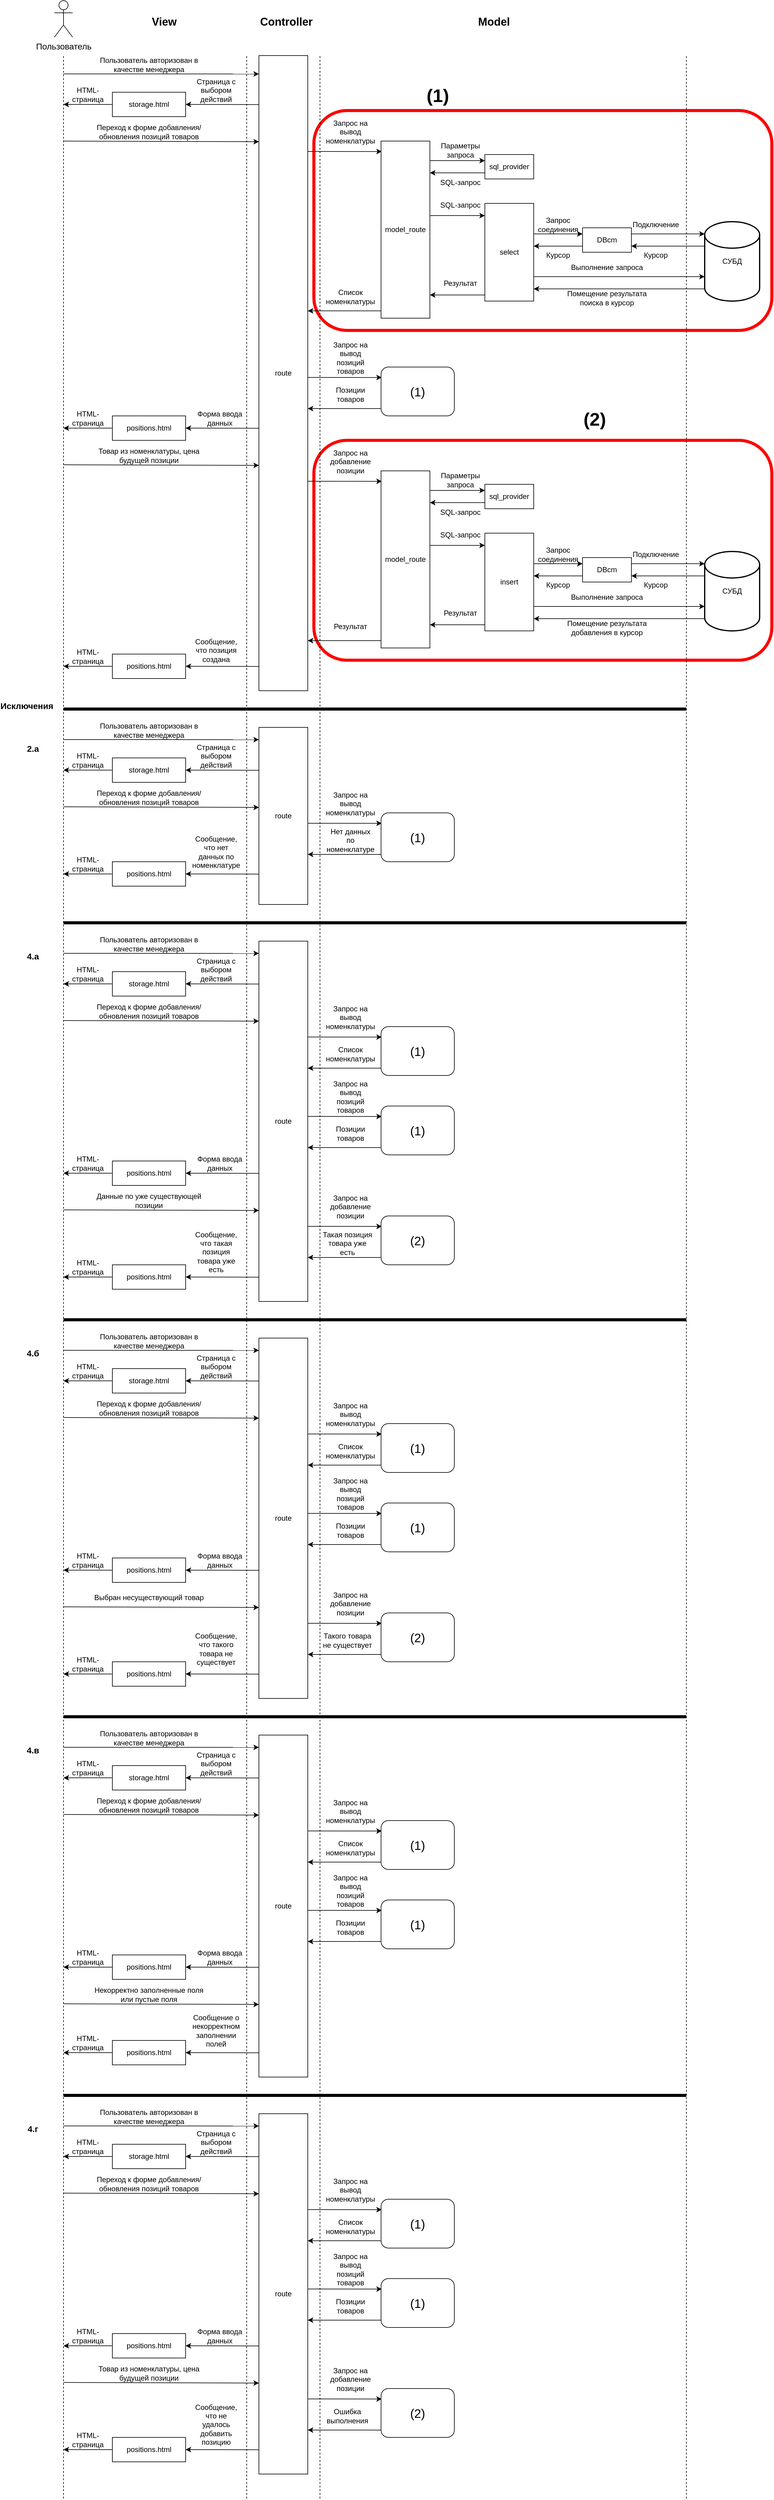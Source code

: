 <mxfile version="26.0.4">
  <diagram name="Страница — 1" id="qYMcQZidO0-yW6cIo81G">
    <mxGraphModel dx="2087" dy="993" grid="1" gridSize="10" guides="0" tooltips="1" connect="0" arrows="0" fold="1" page="0" pageScale="1" pageWidth="827" pageHeight="1169" math="0" shadow="0">
      <root>
        <mxCell id="0" />
        <mxCell id="1" parent="0" />
        <mxCell id="ZzH8zip-plvJm0lQ5IYc-30" value="" style="rounded=1;whiteSpace=wrap;html=1;textOpacity=0;strokeWidth=5;perimeterSpacing=0;fillColor=none;strokeColor=#ff0000;" vertex="1" parent="1">
          <mxGeometry x="450" y="790" width="750" height="360" as="geometry" />
        </mxCell>
        <mxCell id="RGtAdJCoP5h75ATYD8qg-53" value="" style="rounded=1;whiteSpace=wrap;html=1;textOpacity=0;strokeWidth=5;perimeterSpacing=0;fillColor=none;strokeColor=#ff0000;" parent="1" vertex="1">
          <mxGeometry x="450" y="250" width="750" height="360" as="geometry" />
        </mxCell>
        <mxCell id="RGtAdJCoP5h75ATYD8qg-1" value="&lt;font style=&quot;font-size: 14px;&quot;&gt;Пользователь&lt;/font&gt;&lt;div style=&quot;font-size: 14px;&quot;&gt;&lt;br&gt;&lt;/div&gt;" style="shape=umlActor;verticalLabelPosition=bottom;verticalAlign=top;html=1;outlineConnect=0;" parent="1" vertex="1">
          <mxGeometry x="25" y="70" width="30" height="60" as="geometry" />
        </mxCell>
        <mxCell id="RGtAdJCoP5h75ATYD8qg-4" value="" style="endArrow=none;dashed=1;html=1;rounded=0;" parent="1" edge="1">
          <mxGeometry width="50" height="50" relative="1" as="geometry">
            <mxPoint x="40" y="4160" as="sourcePoint" />
            <mxPoint x="40" y="160" as="targetPoint" />
          </mxGeometry>
        </mxCell>
        <mxCell id="RGtAdJCoP5h75ATYD8qg-5" value="" style="endArrow=classic;html=1;rounded=0;entryX=0;entryY=0.051;entryDx=0;entryDy=0;entryPerimeter=0;" parent="1" edge="1">
          <mxGeometry width="50" height="50" relative="1" as="geometry">
            <mxPoint x="40" y="190" as="sourcePoint" />
            <mxPoint x="360" y="190.09" as="targetPoint" />
          </mxGeometry>
        </mxCell>
        <mxCell id="RGtAdJCoP5h75ATYD8qg-6" value="Пользователь авторизован в качестве менеджера" style="text;html=1;align=center;verticalAlign=middle;whiteSpace=wrap;rounded=0;" parent="1" vertex="1">
          <mxGeometry x="80" y="160" width="200" height="30" as="geometry" />
        </mxCell>
        <mxCell id="RGtAdJCoP5h75ATYD8qg-7" value="route" style="rounded=0;whiteSpace=wrap;html=1;" parent="1" vertex="1">
          <mxGeometry x="360" y="160" width="80" height="1040" as="geometry" />
        </mxCell>
        <mxCell id="RGtAdJCoP5h75ATYD8qg-27" value="" style="endArrow=classic;html=1;rounded=0;exitX=0;exitY=0.136;exitDx=0;exitDy=0;exitPerimeter=0;" parent="1" edge="1">
          <mxGeometry width="50" height="50" relative="1" as="geometry">
            <mxPoint x="360" y="240.24" as="sourcePoint" />
            <mxPoint x="240" y="240" as="targetPoint" />
          </mxGeometry>
        </mxCell>
        <mxCell id="RGtAdJCoP5h75ATYD8qg-28" value="storage.html" style="rounded=0;whiteSpace=wrap;html=1;" parent="1" vertex="1">
          <mxGeometry x="120" y="220" width="120" height="40" as="geometry" />
        </mxCell>
        <mxCell id="RGtAdJCoP5h75ATYD8qg-29" value="" style="endArrow=classic;html=1;rounded=0;" parent="1" edge="1">
          <mxGeometry width="50" height="50" relative="1" as="geometry">
            <mxPoint x="120" y="240" as="sourcePoint" />
            <mxPoint x="40" y="240" as="targetPoint" />
          </mxGeometry>
        </mxCell>
        <mxCell id="RGtAdJCoP5h75ATYD8qg-30" value="" style="endArrow=classic;html=1;rounded=0;" parent="1" edge="1">
          <mxGeometry width="50" height="50" relative="1" as="geometry">
            <mxPoint x="40" y="300" as="sourcePoint" />
            <mxPoint x="360" y="301" as="targetPoint" />
          </mxGeometry>
        </mxCell>
        <mxCell id="RGtAdJCoP5h75ATYD8qg-31" value="Страница с выбором действий" style="text;html=1;align=center;verticalAlign=middle;whiteSpace=wrap;rounded=0;" parent="1" vertex="1">
          <mxGeometry x="240" y="196" width="100" height="41" as="geometry" />
        </mxCell>
        <mxCell id="RGtAdJCoP5h75ATYD8qg-32" value="HTML-страница" style="text;html=1;align=center;verticalAlign=middle;whiteSpace=wrap;rounded=0;" parent="1" vertex="1">
          <mxGeometry x="40" y="210" width="80" height="27" as="geometry" />
        </mxCell>
        <mxCell id="RGtAdJCoP5h75ATYD8qg-33" value="Переход к форме добавления/обновления позиций товаров" style="text;html=1;align=center;verticalAlign=middle;whiteSpace=wrap;rounded=0;" parent="1" vertex="1">
          <mxGeometry x="80" y="270" width="200" height="30" as="geometry" />
        </mxCell>
        <mxCell id="RGtAdJCoP5h75ATYD8qg-34" value="" style="endArrow=none;dashed=1;html=1;rounded=0;" parent="1" edge="1">
          <mxGeometry width="50" height="50" relative="1" as="geometry">
            <mxPoint x="340" y="4160" as="sourcePoint" />
            <mxPoint x="340" y="160" as="targetPoint" />
          </mxGeometry>
        </mxCell>
        <mxCell id="RGtAdJCoP5h75ATYD8qg-35" value="View" style="text;html=1;align=center;verticalAlign=middle;whiteSpace=wrap;rounded=0;fontSize=18;fontStyle=1" parent="1" vertex="1">
          <mxGeometry x="110" y="90" width="190" height="30" as="geometry" />
        </mxCell>
        <mxCell id="RGtAdJCoP5h75ATYD8qg-36" value="Controller" style="text;html=1;align=center;verticalAlign=middle;whiteSpace=wrap;rounded=0;fontSize=18;fontStyle=1" parent="1" vertex="1">
          <mxGeometry x="310" y="90" width="190" height="30" as="geometry" />
        </mxCell>
        <mxCell id="RGtAdJCoP5h75ATYD8qg-37" value="" style="endArrow=none;dashed=1;html=1;rounded=0;" parent="1" edge="1">
          <mxGeometry width="50" height="50" relative="1" as="geometry">
            <mxPoint x="460" y="4160" as="sourcePoint" />
            <mxPoint x="460" y="160" as="targetPoint" />
          </mxGeometry>
        </mxCell>
        <mxCell id="RGtAdJCoP5h75ATYD8qg-38" value="Model" style="text;html=1;align=center;verticalAlign=middle;whiteSpace=wrap;rounded=0;fontSize=18;fontStyle=1" parent="1" vertex="1">
          <mxGeometry x="650" y="90" width="190" height="30" as="geometry" />
        </mxCell>
        <mxCell id="RGtAdJCoP5h75ATYD8qg-39" value="" style="endArrow=none;dashed=1;html=1;rounded=0;" parent="1" edge="1">
          <mxGeometry width="50" height="50" relative="1" as="geometry">
            <mxPoint x="1060" y="4160" as="sourcePoint" />
            <mxPoint x="1060" y="160" as="targetPoint" />
          </mxGeometry>
        </mxCell>
        <mxCell id="RGtAdJCoP5h75ATYD8qg-54" value="(1)" style="text;html=1;align=center;verticalAlign=middle;whiteSpace=wrap;rounded=0;fontSize=30;fontStyle=1" parent="1" vertex="1">
          <mxGeometry x="633" y="210" width="40" height="30" as="geometry" />
        </mxCell>
        <mxCell id="RGtAdJCoP5h75ATYD8qg-55" value="&lt;font style=&quot;font-size: 14px;&quot;&gt;&lt;b&gt;Исключения&lt;/b&gt;&lt;/font&gt;" style="text;html=1;align=center;verticalAlign=middle;whiteSpace=wrap;rounded=0;" parent="1" vertex="1">
          <mxGeometry x="-60" y="1210" width="80" height="30" as="geometry" />
        </mxCell>
        <mxCell id="RGtAdJCoP5h75ATYD8qg-56" value="&lt;font style=&quot;font-size: 14px;&quot;&gt;&lt;b&gt;4.б&lt;/b&gt;&lt;/font&gt;" style="text;html=1;align=center;verticalAlign=middle;whiteSpace=wrap;rounded=0;" parent="1" vertex="1">
          <mxGeometry x="-50" y="2270" width="80" height="30" as="geometry" />
        </mxCell>
        <mxCell id="RGtAdJCoP5h75ATYD8qg-67" value="" style="endArrow=none;html=1;rounded=0;strokeWidth=5;" parent="1" edge="1">
          <mxGeometry width="50" height="50" relative="1" as="geometry">
            <mxPoint x="40" y="1230" as="sourcePoint" />
            <mxPoint x="1060" y="1230" as="targetPoint" />
          </mxGeometry>
        </mxCell>
        <mxCell id="HIFGjbyYwKrJUQ1s1TsJ-1" value="&lt;font style=&quot;font-size: 14px;&quot;&gt;&lt;b&gt;2.а&lt;/b&gt;&lt;/font&gt;" style="text;html=1;align=center;verticalAlign=middle;whiteSpace=wrap;rounded=0;" parent="1" vertex="1">
          <mxGeometry x="-50" y="1280" width="80" height="30" as="geometry" />
        </mxCell>
        <mxCell id="HIFGjbyYwKrJUQ1s1TsJ-7" value="" style="endArrow=none;html=1;rounded=0;strokeWidth=5;" parent="1" edge="1">
          <mxGeometry width="50" height="50" relative="1" as="geometry">
            <mxPoint x="40" y="2230" as="sourcePoint" />
            <mxPoint x="1060" y="2230" as="targetPoint" />
          </mxGeometry>
        </mxCell>
        <mxCell id="DdEWaxvUTUjRp04HUIm7-3" value="" style="endArrow=classic;html=1;rounded=0;exitX=0;exitY=0.136;exitDx=0;exitDy=0;exitPerimeter=0;" parent="1" edge="1">
          <mxGeometry width="50" height="50" relative="1" as="geometry">
            <mxPoint x="360" y="770.24" as="sourcePoint" />
            <mxPoint x="240" y="770" as="targetPoint" />
          </mxGeometry>
        </mxCell>
        <mxCell id="DdEWaxvUTUjRp04HUIm7-4" value="positions.html" style="rounded=0;whiteSpace=wrap;html=1;" parent="1" vertex="1">
          <mxGeometry x="120" y="750" width="120" height="40" as="geometry" />
        </mxCell>
        <mxCell id="DdEWaxvUTUjRp04HUIm7-5" value="Форма ввода данных" style="text;html=1;align=center;verticalAlign=middle;whiteSpace=wrap;rounded=0;" parent="1" vertex="1">
          <mxGeometry x="256" y="740" width="80" height="27" as="geometry" />
        </mxCell>
        <mxCell id="DdEWaxvUTUjRp04HUIm7-6" value="HTML-страница" style="text;html=1;align=center;verticalAlign=middle;whiteSpace=wrap;rounded=0;" parent="1" vertex="1">
          <mxGeometry x="40" y="740" width="80" height="27" as="geometry" />
        </mxCell>
        <mxCell id="DdEWaxvUTUjRp04HUIm7-7" value="" style="endArrow=classic;html=1;rounded=0;" parent="1" edge="1">
          <mxGeometry width="50" height="50" relative="1" as="geometry">
            <mxPoint x="120" y="770" as="sourcePoint" />
            <mxPoint x="40" y="770" as="targetPoint" />
          </mxGeometry>
        </mxCell>
        <mxCell id="DdEWaxvUTUjRp04HUIm7-8" value="" style="endArrow=classic;html=1;rounded=0;" parent="1" edge="1">
          <mxGeometry width="50" height="50" relative="1" as="geometry">
            <mxPoint x="40" y="830" as="sourcePoint" />
            <mxPoint x="360" y="831" as="targetPoint" />
          </mxGeometry>
        </mxCell>
        <mxCell id="DdEWaxvUTUjRp04HUIm7-9" value="Товар из номенклатуры, цена будущей позиции" style="text;html=1;align=center;verticalAlign=middle;whiteSpace=wrap;rounded=0;" parent="1" vertex="1">
          <mxGeometry x="80" y="800" width="200" height="30" as="geometry" />
        </mxCell>
        <mxCell id="DdEWaxvUTUjRp04HUIm7-14" value="" style="endArrow=classic;html=1;rounded=0;exitX=0;exitY=0.136;exitDx=0;exitDy=0;exitPerimeter=0;" parent="1" edge="1">
          <mxGeometry width="50" height="50" relative="1" as="geometry">
            <mxPoint x="360" y="1160.24" as="sourcePoint" />
            <mxPoint x="240" y="1160" as="targetPoint" />
          </mxGeometry>
        </mxCell>
        <mxCell id="DdEWaxvUTUjRp04HUIm7-15" value="positions.html" style="rounded=0;whiteSpace=wrap;html=1;" parent="1" vertex="1">
          <mxGeometry x="120" y="1140" width="120" height="40" as="geometry" />
        </mxCell>
        <mxCell id="DdEWaxvUTUjRp04HUIm7-16" value="Сообщение, что позиция создана" style="text;html=1;align=center;verticalAlign=middle;whiteSpace=wrap;rounded=0;" parent="1" vertex="1">
          <mxGeometry x="250" y="1110" width="80" height="47" as="geometry" />
        </mxCell>
        <mxCell id="DdEWaxvUTUjRp04HUIm7-17" value="HTML-страница" style="text;html=1;align=center;verticalAlign=middle;whiteSpace=wrap;rounded=0;" parent="1" vertex="1">
          <mxGeometry x="40" y="1130" width="80" height="27" as="geometry" />
        </mxCell>
        <mxCell id="DdEWaxvUTUjRp04HUIm7-18" value="" style="endArrow=classic;html=1;rounded=0;" parent="1" edge="1">
          <mxGeometry width="50" height="50" relative="1" as="geometry">
            <mxPoint x="120" y="1160" as="sourcePoint" />
            <mxPoint x="40" y="1160" as="targetPoint" />
          </mxGeometry>
        </mxCell>
        <mxCell id="DdEWaxvUTUjRp04HUIm7-94" value="&lt;font style=&quot;font-size: 14px;&quot;&gt;&lt;b&gt;4.в&lt;/b&gt;&lt;/font&gt;" style="text;html=1;align=center;verticalAlign=middle;whiteSpace=wrap;rounded=0;" parent="1" vertex="1">
          <mxGeometry x="-50" y="2920" width="80" height="30" as="geometry" />
        </mxCell>
        <mxCell id="DdEWaxvUTUjRp04HUIm7-95" value="" style="endArrow=none;html=1;rounded=0;strokeWidth=5;" parent="1" edge="1">
          <mxGeometry width="50" height="50" relative="1" as="geometry">
            <mxPoint x="40" y="2880" as="sourcePoint" />
            <mxPoint x="1060" y="2880" as="targetPoint" />
          </mxGeometry>
        </mxCell>
        <mxCell id="DdEWaxvUTUjRp04HUIm7-106" value="&lt;font style=&quot;font-size: 14px;&quot;&gt;&lt;b&gt;4.г&lt;/b&gt;&lt;/font&gt;" style="text;html=1;align=center;verticalAlign=middle;whiteSpace=wrap;rounded=0;" parent="1" vertex="1">
          <mxGeometry x="-50" y="3540" width="80" height="30" as="geometry" />
        </mxCell>
        <mxCell id="DdEWaxvUTUjRp04HUIm7-107" value="" style="endArrow=none;html=1;rounded=0;strokeWidth=5;" parent="1" edge="1">
          <mxGeometry width="50" height="50" relative="1" as="geometry">
            <mxPoint x="40" y="3500" as="sourcePoint" />
            <mxPoint x="1060" y="3500" as="targetPoint" />
          </mxGeometry>
        </mxCell>
        <mxCell id="Lu8lod0RweKCpHLHDI5q-27" value="" style="endArrow=classic;html=1;rounded=0;entryX=0.016;entryY=0.063;entryDx=0;entryDy=0;entryPerimeter=0;" parent="1" edge="1">
          <mxGeometry width="50" height="50" relative="1" as="geometry">
            <mxPoint x="440" y="317" as="sourcePoint" />
            <mxPoint x="561.28" y="317.09" as="targetPoint" />
          </mxGeometry>
        </mxCell>
        <mxCell id="Lu8lod0RweKCpHLHDI5q-28" value="Запрос на вывод номенклатуры" style="text;html=1;align=center;verticalAlign=middle;whiteSpace=wrap;rounded=0;" parent="1" vertex="1">
          <mxGeometry x="470" y="260" width="80" height="50" as="geometry" />
        </mxCell>
        <mxCell id="Lu8lod0RweKCpHLHDI5q-29" value="model_route" style="rounded=0;whiteSpace=wrap;html=1;" parent="1" vertex="1">
          <mxGeometry x="560" y="300" width="80" height="290" as="geometry" />
        </mxCell>
        <mxCell id="Lu8lod0RweKCpHLHDI5q-30" value="sql_provider" style="rounded=0;whiteSpace=wrap;html=1;" parent="1" vertex="1">
          <mxGeometry x="730" y="322" width="80" height="40" as="geometry" />
        </mxCell>
        <mxCell id="Lu8lod0RweKCpHLHDI5q-31" value="select" style="rounded=0;whiteSpace=wrap;html=1;" parent="1" vertex="1">
          <mxGeometry x="730" y="402" width="80" height="160" as="geometry" />
        </mxCell>
        <mxCell id="Lu8lod0RweKCpHLHDI5q-32" value="DBcm" style="rounded=0;whiteSpace=wrap;html=1;" parent="1" vertex="1">
          <mxGeometry x="890" y="442" width="80" height="40" as="geometry" />
        </mxCell>
        <mxCell id="Lu8lod0RweKCpHLHDI5q-33" value="СУБД" style="strokeWidth=2;html=1;shape=mxgraph.flowchart.database;whiteSpace=wrap;" parent="1" vertex="1">
          <mxGeometry x="1090" y="432" width="90" height="130" as="geometry" />
        </mxCell>
        <mxCell id="Lu8lod0RweKCpHLHDI5q-34" value="" style="endArrow=classic;html=1;rounded=0;" parent="1" edge="1">
          <mxGeometry width="50" height="50" relative="1" as="geometry">
            <mxPoint x="640" y="332" as="sourcePoint" />
            <mxPoint x="730" y="332" as="targetPoint" />
          </mxGeometry>
        </mxCell>
        <mxCell id="Lu8lod0RweKCpHLHDI5q-35" value="" style="endArrow=classic;html=1;rounded=0;" parent="1" edge="1">
          <mxGeometry width="50" height="50" relative="1" as="geometry">
            <mxPoint x="730" y="352" as="sourcePoint" />
            <mxPoint x="640" y="352" as="targetPoint" />
          </mxGeometry>
        </mxCell>
        <mxCell id="Lu8lod0RweKCpHLHDI5q-36" value="" style="endArrow=classic;html=1;rounded=0;" parent="1" edge="1">
          <mxGeometry width="50" height="50" relative="1" as="geometry">
            <mxPoint x="640" y="422" as="sourcePoint" />
            <mxPoint x="730" y="422" as="targetPoint" />
          </mxGeometry>
        </mxCell>
        <mxCell id="Lu8lod0RweKCpHLHDI5q-37" value="" style="endArrow=classic;html=1;rounded=0;" parent="1" edge="1">
          <mxGeometry width="50" height="50" relative="1" as="geometry">
            <mxPoint x="810" y="452" as="sourcePoint" />
            <mxPoint x="890" y="452" as="targetPoint" />
          </mxGeometry>
        </mxCell>
        <mxCell id="Lu8lod0RweKCpHLHDI5q-38" value="" style="endArrow=classic;html=1;rounded=0;" parent="1" edge="1">
          <mxGeometry width="50" height="50" relative="1" as="geometry">
            <mxPoint x="890" y="472" as="sourcePoint" />
            <mxPoint x="810" y="472" as="targetPoint" />
          </mxGeometry>
        </mxCell>
        <mxCell id="Lu8lod0RweKCpHLHDI5q-39" value="" style="endArrow=classic;html=1;rounded=0;entryX=0;entryY=0.154;entryDx=0;entryDy=0;entryPerimeter=0;" parent="1" target="Lu8lod0RweKCpHLHDI5q-33" edge="1">
          <mxGeometry width="50" height="50" relative="1" as="geometry">
            <mxPoint x="970" y="452" as="sourcePoint" />
            <mxPoint x="1050" y="452" as="targetPoint" />
          </mxGeometry>
        </mxCell>
        <mxCell id="Lu8lod0RweKCpHLHDI5q-40" value="" style="endArrow=classic;html=1;rounded=0;exitX=0;exitY=0.308;exitDx=0;exitDy=0;exitPerimeter=0;" parent="1" source="Lu8lod0RweKCpHLHDI5q-33" edge="1">
          <mxGeometry width="50" height="50" relative="1" as="geometry">
            <mxPoint x="1050" y="472" as="sourcePoint" />
            <mxPoint x="970" y="472" as="targetPoint" />
          </mxGeometry>
        </mxCell>
        <mxCell id="Lu8lod0RweKCpHLHDI5q-41" value="" style="endArrow=classic;html=1;rounded=0;entryX=0;entryY=0.692;entryDx=0;entryDy=0;entryPerimeter=0;" parent="1" target="Lu8lod0RweKCpHLHDI5q-33" edge="1">
          <mxGeometry width="50" height="50" relative="1" as="geometry">
            <mxPoint x="810" y="522" as="sourcePoint" />
            <mxPoint x="890" y="522" as="targetPoint" />
          </mxGeometry>
        </mxCell>
        <mxCell id="Lu8lod0RweKCpHLHDI5q-42" value="" style="endArrow=classic;html=1;rounded=0;exitX=0;exitY=0.846;exitDx=0;exitDy=0;exitPerimeter=0;" parent="1" source="Lu8lod0RweKCpHLHDI5q-33" edge="1">
          <mxGeometry width="50" height="50" relative="1" as="geometry">
            <mxPoint x="1050" y="542" as="sourcePoint" />
            <mxPoint x="810" y="542" as="targetPoint" />
          </mxGeometry>
        </mxCell>
        <mxCell id="Lu8lod0RweKCpHLHDI5q-43" value="" style="endArrow=classic;html=1;rounded=0;" parent="1" edge="1">
          <mxGeometry width="50" height="50" relative="1" as="geometry">
            <mxPoint x="730" y="552" as="sourcePoint" />
            <mxPoint x="640" y="552" as="targetPoint" />
          </mxGeometry>
        </mxCell>
        <mxCell id="Lu8lod0RweKCpHLHDI5q-44" value="Параметры запроса" style="text;html=1;align=center;verticalAlign=middle;whiteSpace=wrap;rounded=0;" parent="1" vertex="1">
          <mxGeometry x="650" y="300" width="80" height="30" as="geometry" />
        </mxCell>
        <mxCell id="Lu8lod0RweKCpHLHDI5q-45" value="SQL-запрос" style="text;html=1;align=center;verticalAlign=middle;whiteSpace=wrap;rounded=0;" parent="1" vertex="1">
          <mxGeometry x="650" y="355" width="80" height="26" as="geometry" />
        </mxCell>
        <mxCell id="Lu8lod0RweKCpHLHDI5q-46" value="SQL-запрос" style="text;html=1;align=center;verticalAlign=middle;whiteSpace=wrap;rounded=0;" parent="1" vertex="1">
          <mxGeometry x="650" y="392" width="80" height="26" as="geometry" />
        </mxCell>
        <mxCell id="Lu8lod0RweKCpHLHDI5q-47" value="Запрос соединения" style="text;html=1;align=center;verticalAlign=middle;whiteSpace=wrap;rounded=0;" parent="1" vertex="1">
          <mxGeometry x="810" y="422" width="80" height="30" as="geometry" />
        </mxCell>
        <mxCell id="Lu8lod0RweKCpHLHDI5q-48" value="Курсор" style="text;html=1;align=center;verticalAlign=middle;whiteSpace=wrap;rounded=0;" parent="1" vertex="1">
          <mxGeometry x="810" y="472" width="80" height="30" as="geometry" />
        </mxCell>
        <mxCell id="Lu8lod0RweKCpHLHDI5q-49" value="Подключение" style="text;html=1;align=center;verticalAlign=middle;whiteSpace=wrap;rounded=0;" parent="1" vertex="1">
          <mxGeometry x="970" y="422" width="80" height="30" as="geometry" />
        </mxCell>
        <mxCell id="Lu8lod0RweKCpHLHDI5q-50" value="Курсор" style="text;html=1;align=center;verticalAlign=middle;whiteSpace=wrap;rounded=0;" parent="1" vertex="1">
          <mxGeometry x="970" y="472" width="80" height="30" as="geometry" />
        </mxCell>
        <mxCell id="Lu8lod0RweKCpHLHDI5q-51" value="Выполнение запроса" style="text;html=1;align=center;verticalAlign=middle;whiteSpace=wrap;rounded=0;" parent="1" vertex="1">
          <mxGeometry x="860" y="492" width="140" height="30" as="geometry" />
        </mxCell>
        <mxCell id="Lu8lod0RweKCpHLHDI5q-52" value="Помещение результата поиска в курсор" style="text;html=1;align=center;verticalAlign=middle;whiteSpace=wrap;rounded=0;" parent="1" vertex="1">
          <mxGeometry x="860" y="542" width="140" height="30" as="geometry" />
        </mxCell>
        <mxCell id="Lu8lod0RweKCpHLHDI5q-53" value="Результат" style="text;html=1;align=center;verticalAlign=middle;whiteSpace=wrap;rounded=0;" parent="1" vertex="1">
          <mxGeometry x="650" y="518" width="80" height="30" as="geometry" />
        </mxCell>
        <mxCell id="Lu8lod0RweKCpHLHDI5q-56" value="" style="endArrow=classic;html=1;rounded=0;" parent="1" edge="1">
          <mxGeometry width="50" height="50" relative="1" as="geometry">
            <mxPoint x="560" y="578" as="sourcePoint" />
            <mxPoint x="440" y="578" as="targetPoint" />
          </mxGeometry>
        </mxCell>
        <mxCell id="Lu8lod0RweKCpHLHDI5q-57" value="Список номенклатуры" style="text;html=1;align=center;verticalAlign=middle;whiteSpace=wrap;rounded=0;" parent="1" vertex="1">
          <mxGeometry x="470" y="540" width="80" height="30" as="geometry" />
        </mxCell>
        <mxCell id="SEVuWqQRhjCVsW-LJ6NR-1" value="" style="endArrow=classic;html=1;rounded=0;entryX=0.016;entryY=0.063;entryDx=0;entryDy=0;entryPerimeter=0;" parent="1" edge="1">
          <mxGeometry width="50" height="50" relative="1" as="geometry">
            <mxPoint x="440" y="687" as="sourcePoint" />
            <mxPoint x="561.28" y="687.09" as="targetPoint" />
          </mxGeometry>
        </mxCell>
        <mxCell id="SEVuWqQRhjCVsW-LJ6NR-2" value="Запрос на вывод позиций товаров" style="text;html=1;align=center;verticalAlign=middle;whiteSpace=wrap;rounded=0;" parent="1" vertex="1">
          <mxGeometry x="470" y="630" width="80" height="50" as="geometry" />
        </mxCell>
        <mxCell id="SEVuWqQRhjCVsW-LJ6NR-3" value="" style="endArrow=classic;html=1;rounded=0;" parent="1" edge="1">
          <mxGeometry width="50" height="50" relative="1" as="geometry">
            <mxPoint x="560" y="738" as="sourcePoint" />
            <mxPoint x="440" y="738" as="targetPoint" />
          </mxGeometry>
        </mxCell>
        <mxCell id="SEVuWqQRhjCVsW-LJ6NR-4" value="Позиции товаров" style="text;html=1;align=center;verticalAlign=middle;whiteSpace=wrap;rounded=0;" parent="1" vertex="1">
          <mxGeometry x="470" y="700" width="80" height="30" as="geometry" />
        </mxCell>
        <mxCell id="SEVuWqQRhjCVsW-LJ6NR-5" value="&lt;font style=&quot;font-size: 20px;&quot;&gt;(1)&lt;/font&gt;" style="rounded=1;whiteSpace=wrap;html=1;" parent="1" vertex="1">
          <mxGeometry x="560" y="670" width="120" height="80" as="geometry" />
        </mxCell>
        <mxCell id="ZzH8zip-plvJm0lQ5IYc-1" value="" style="endArrow=classic;html=1;rounded=0;entryX=0.016;entryY=0.063;entryDx=0;entryDy=0;entryPerimeter=0;" edge="1" parent="1">
          <mxGeometry width="50" height="50" relative="1" as="geometry">
            <mxPoint x="440" y="857" as="sourcePoint" />
            <mxPoint x="561.28" y="857.09" as="targetPoint" />
          </mxGeometry>
        </mxCell>
        <mxCell id="ZzH8zip-plvJm0lQ5IYc-2" value="Запрос на добавление позиции" style="text;html=1;align=center;verticalAlign=middle;whiteSpace=wrap;rounded=0;" vertex="1" parent="1">
          <mxGeometry x="470" y="800" width="80" height="50" as="geometry" />
        </mxCell>
        <mxCell id="ZzH8zip-plvJm0lQ5IYc-3" value="model_route" style="rounded=0;whiteSpace=wrap;html=1;" vertex="1" parent="1">
          <mxGeometry x="560" y="840" width="80" height="290" as="geometry" />
        </mxCell>
        <mxCell id="ZzH8zip-plvJm0lQ5IYc-4" value="" style="endArrow=classic;html=1;rounded=0;" edge="1" parent="1">
          <mxGeometry width="50" height="50" relative="1" as="geometry">
            <mxPoint x="560" y="1118" as="sourcePoint" />
            <mxPoint x="440" y="1118" as="targetPoint" />
          </mxGeometry>
        </mxCell>
        <mxCell id="ZzH8zip-plvJm0lQ5IYc-5" value="Результат" style="text;html=1;align=center;verticalAlign=middle;whiteSpace=wrap;rounded=0;" vertex="1" parent="1">
          <mxGeometry x="470" y="1080" width="80" height="30" as="geometry" />
        </mxCell>
        <mxCell id="ZzH8zip-plvJm0lQ5IYc-6" value="sql_provider" style="rounded=0;whiteSpace=wrap;html=1;" vertex="1" parent="1">
          <mxGeometry x="730" y="862" width="80" height="40" as="geometry" />
        </mxCell>
        <mxCell id="ZzH8zip-plvJm0lQ5IYc-7" value="insert" style="rounded=0;whiteSpace=wrap;html=1;" vertex="1" parent="1">
          <mxGeometry x="730" y="942" width="80" height="160" as="geometry" />
        </mxCell>
        <mxCell id="ZzH8zip-plvJm0lQ5IYc-8" value="DBcm" style="rounded=0;whiteSpace=wrap;html=1;" vertex="1" parent="1">
          <mxGeometry x="890" y="982" width="80" height="40" as="geometry" />
        </mxCell>
        <mxCell id="ZzH8zip-plvJm0lQ5IYc-9" value="СУБД" style="strokeWidth=2;html=1;shape=mxgraph.flowchart.database;whiteSpace=wrap;" vertex="1" parent="1">
          <mxGeometry x="1090" y="972" width="90" height="130" as="geometry" />
        </mxCell>
        <mxCell id="ZzH8zip-plvJm0lQ5IYc-10" value="" style="endArrow=classic;html=1;rounded=0;" edge="1" parent="1">
          <mxGeometry width="50" height="50" relative="1" as="geometry">
            <mxPoint x="640" y="872" as="sourcePoint" />
            <mxPoint x="730" y="872" as="targetPoint" />
          </mxGeometry>
        </mxCell>
        <mxCell id="ZzH8zip-plvJm0lQ5IYc-11" value="" style="endArrow=classic;html=1;rounded=0;" edge="1" parent="1">
          <mxGeometry width="50" height="50" relative="1" as="geometry">
            <mxPoint x="730" y="892" as="sourcePoint" />
            <mxPoint x="640" y="892" as="targetPoint" />
          </mxGeometry>
        </mxCell>
        <mxCell id="ZzH8zip-plvJm0lQ5IYc-12" value="" style="endArrow=classic;html=1;rounded=0;" edge="1" parent="1">
          <mxGeometry width="50" height="50" relative="1" as="geometry">
            <mxPoint x="640" y="962" as="sourcePoint" />
            <mxPoint x="730" y="962" as="targetPoint" />
          </mxGeometry>
        </mxCell>
        <mxCell id="ZzH8zip-plvJm0lQ5IYc-13" value="" style="endArrow=classic;html=1;rounded=0;" edge="1" parent="1">
          <mxGeometry width="50" height="50" relative="1" as="geometry">
            <mxPoint x="810" y="992" as="sourcePoint" />
            <mxPoint x="890" y="992" as="targetPoint" />
          </mxGeometry>
        </mxCell>
        <mxCell id="ZzH8zip-plvJm0lQ5IYc-14" value="" style="endArrow=classic;html=1;rounded=0;" edge="1" parent="1">
          <mxGeometry width="50" height="50" relative="1" as="geometry">
            <mxPoint x="890" y="1012" as="sourcePoint" />
            <mxPoint x="810" y="1012" as="targetPoint" />
          </mxGeometry>
        </mxCell>
        <mxCell id="ZzH8zip-plvJm0lQ5IYc-15" value="" style="endArrow=classic;html=1;rounded=0;entryX=0;entryY=0.154;entryDx=0;entryDy=0;entryPerimeter=0;" edge="1" parent="1" target="ZzH8zip-plvJm0lQ5IYc-9">
          <mxGeometry width="50" height="50" relative="1" as="geometry">
            <mxPoint x="970" y="992" as="sourcePoint" />
            <mxPoint x="1050" y="992" as="targetPoint" />
          </mxGeometry>
        </mxCell>
        <mxCell id="ZzH8zip-plvJm0lQ5IYc-16" value="" style="endArrow=classic;html=1;rounded=0;exitX=0;exitY=0.308;exitDx=0;exitDy=0;exitPerimeter=0;" edge="1" parent="1" source="ZzH8zip-plvJm0lQ5IYc-9">
          <mxGeometry width="50" height="50" relative="1" as="geometry">
            <mxPoint x="1050" y="1012" as="sourcePoint" />
            <mxPoint x="970" y="1012" as="targetPoint" />
          </mxGeometry>
        </mxCell>
        <mxCell id="ZzH8zip-plvJm0lQ5IYc-17" value="" style="endArrow=classic;html=1;rounded=0;entryX=0;entryY=0.692;entryDx=0;entryDy=0;entryPerimeter=0;" edge="1" parent="1" target="ZzH8zip-plvJm0lQ5IYc-9">
          <mxGeometry width="50" height="50" relative="1" as="geometry">
            <mxPoint x="810" y="1062" as="sourcePoint" />
            <mxPoint x="890" y="1062" as="targetPoint" />
          </mxGeometry>
        </mxCell>
        <mxCell id="ZzH8zip-plvJm0lQ5IYc-18" value="" style="endArrow=classic;html=1;rounded=0;exitX=0;exitY=0.846;exitDx=0;exitDy=0;exitPerimeter=0;" edge="1" parent="1" source="ZzH8zip-plvJm0lQ5IYc-9">
          <mxGeometry width="50" height="50" relative="1" as="geometry">
            <mxPoint x="1050" y="1082" as="sourcePoint" />
            <mxPoint x="810" y="1082" as="targetPoint" />
          </mxGeometry>
        </mxCell>
        <mxCell id="ZzH8zip-plvJm0lQ5IYc-19" value="" style="endArrow=classic;html=1;rounded=0;" edge="1" parent="1">
          <mxGeometry width="50" height="50" relative="1" as="geometry">
            <mxPoint x="730" y="1092" as="sourcePoint" />
            <mxPoint x="640" y="1092" as="targetPoint" />
          </mxGeometry>
        </mxCell>
        <mxCell id="ZzH8zip-plvJm0lQ5IYc-20" value="Параметры запроса" style="text;html=1;align=center;verticalAlign=middle;whiteSpace=wrap;rounded=0;" vertex="1" parent="1">
          <mxGeometry x="650" y="840" width="80" height="30" as="geometry" />
        </mxCell>
        <mxCell id="ZzH8zip-plvJm0lQ5IYc-21" value="SQL-запрос" style="text;html=1;align=center;verticalAlign=middle;whiteSpace=wrap;rounded=0;" vertex="1" parent="1">
          <mxGeometry x="650" y="895" width="80" height="26" as="geometry" />
        </mxCell>
        <mxCell id="ZzH8zip-plvJm0lQ5IYc-22" value="SQL-запрос" style="text;html=1;align=center;verticalAlign=middle;whiteSpace=wrap;rounded=0;" vertex="1" parent="1">
          <mxGeometry x="650" y="932" width="80" height="26" as="geometry" />
        </mxCell>
        <mxCell id="ZzH8zip-plvJm0lQ5IYc-23" value="Запрос соединения" style="text;html=1;align=center;verticalAlign=middle;whiteSpace=wrap;rounded=0;" vertex="1" parent="1">
          <mxGeometry x="810" y="962" width="80" height="30" as="geometry" />
        </mxCell>
        <mxCell id="ZzH8zip-plvJm0lQ5IYc-24" value="Курсор" style="text;html=1;align=center;verticalAlign=middle;whiteSpace=wrap;rounded=0;" vertex="1" parent="1">
          <mxGeometry x="810" y="1012" width="80" height="30" as="geometry" />
        </mxCell>
        <mxCell id="ZzH8zip-plvJm0lQ5IYc-25" value="Подключение" style="text;html=1;align=center;verticalAlign=middle;whiteSpace=wrap;rounded=0;" vertex="1" parent="1">
          <mxGeometry x="970" y="962" width="80" height="30" as="geometry" />
        </mxCell>
        <mxCell id="ZzH8zip-plvJm0lQ5IYc-26" value="Курсор" style="text;html=1;align=center;verticalAlign=middle;whiteSpace=wrap;rounded=0;" vertex="1" parent="1">
          <mxGeometry x="970" y="1012" width="80" height="30" as="geometry" />
        </mxCell>
        <mxCell id="ZzH8zip-plvJm0lQ5IYc-27" value="Выполнение запроса" style="text;html=1;align=center;verticalAlign=middle;whiteSpace=wrap;rounded=0;" vertex="1" parent="1">
          <mxGeometry x="860" y="1032" width="140" height="30" as="geometry" />
        </mxCell>
        <mxCell id="ZzH8zip-plvJm0lQ5IYc-28" value="Помещение результата добавления в курсор" style="text;html=1;align=center;verticalAlign=middle;whiteSpace=wrap;rounded=0;" vertex="1" parent="1">
          <mxGeometry x="860" y="1082" width="140" height="30" as="geometry" />
        </mxCell>
        <mxCell id="ZzH8zip-plvJm0lQ5IYc-29" value="Результат" style="text;html=1;align=center;verticalAlign=middle;whiteSpace=wrap;rounded=0;" vertex="1" parent="1">
          <mxGeometry x="650" y="1058" width="80" height="30" as="geometry" />
        </mxCell>
        <mxCell id="ZzH8zip-plvJm0lQ5IYc-31" value="(2)" style="text;html=1;align=center;verticalAlign=middle;whiteSpace=wrap;rounded=0;fontSize=30;fontStyle=1" vertex="1" parent="1">
          <mxGeometry x="890" y="740" width="40" height="30" as="geometry" />
        </mxCell>
        <mxCell id="ZzH8zip-plvJm0lQ5IYc-32" value="" style="endArrow=classic;html=1;rounded=0;entryX=0;entryY=0.051;entryDx=0;entryDy=0;entryPerimeter=0;" edge="1" parent="1">
          <mxGeometry width="50" height="50" relative="1" as="geometry">
            <mxPoint x="40" y="1280" as="sourcePoint" />
            <mxPoint x="360" y="1280.09" as="targetPoint" />
          </mxGeometry>
        </mxCell>
        <mxCell id="ZzH8zip-plvJm0lQ5IYc-33" value="Пользователь авторизован в качестве менеджера" style="text;html=1;align=center;verticalAlign=middle;whiteSpace=wrap;rounded=0;" vertex="1" parent="1">
          <mxGeometry x="80" y="1250" width="200" height="30" as="geometry" />
        </mxCell>
        <mxCell id="ZzH8zip-plvJm0lQ5IYc-34" value="" style="endArrow=classic;html=1;rounded=0;exitX=0;exitY=0.136;exitDx=0;exitDy=0;exitPerimeter=0;" edge="1" parent="1">
          <mxGeometry width="50" height="50" relative="1" as="geometry">
            <mxPoint x="360" y="1330.24" as="sourcePoint" />
            <mxPoint x="240" y="1330" as="targetPoint" />
          </mxGeometry>
        </mxCell>
        <mxCell id="ZzH8zip-plvJm0lQ5IYc-35" value="storage.html" style="rounded=0;whiteSpace=wrap;html=1;" vertex="1" parent="1">
          <mxGeometry x="120" y="1310" width="120" height="40" as="geometry" />
        </mxCell>
        <mxCell id="ZzH8zip-plvJm0lQ5IYc-36" value="" style="endArrow=classic;html=1;rounded=0;" edge="1" parent="1">
          <mxGeometry width="50" height="50" relative="1" as="geometry">
            <mxPoint x="120" y="1330" as="sourcePoint" />
            <mxPoint x="40" y="1330" as="targetPoint" />
          </mxGeometry>
        </mxCell>
        <mxCell id="ZzH8zip-plvJm0lQ5IYc-37" value="" style="endArrow=classic;html=1;rounded=0;" edge="1" parent="1">
          <mxGeometry width="50" height="50" relative="1" as="geometry">
            <mxPoint x="40" y="1390" as="sourcePoint" />
            <mxPoint x="360" y="1391" as="targetPoint" />
          </mxGeometry>
        </mxCell>
        <mxCell id="ZzH8zip-plvJm0lQ5IYc-38" value="Страница с выбором действий" style="text;html=1;align=center;verticalAlign=middle;whiteSpace=wrap;rounded=0;" vertex="1" parent="1">
          <mxGeometry x="240" y="1286" width="100" height="41" as="geometry" />
        </mxCell>
        <mxCell id="ZzH8zip-plvJm0lQ5IYc-39" value="HTML-страница" style="text;html=1;align=center;verticalAlign=middle;whiteSpace=wrap;rounded=0;" vertex="1" parent="1">
          <mxGeometry x="40" y="1300" width="80" height="27" as="geometry" />
        </mxCell>
        <mxCell id="ZzH8zip-plvJm0lQ5IYc-40" value="Переход к форме добавления/обновления позиций товаров" style="text;html=1;align=center;verticalAlign=middle;whiteSpace=wrap;rounded=0;" vertex="1" parent="1">
          <mxGeometry x="80" y="1360" width="200" height="30" as="geometry" />
        </mxCell>
        <mxCell id="ZzH8zip-plvJm0lQ5IYc-41" value="route" style="rounded=0;whiteSpace=wrap;html=1;" vertex="1" parent="1">
          <mxGeometry x="360" y="1260" width="80" height="290" as="geometry" />
        </mxCell>
        <mxCell id="ZzH8zip-plvJm0lQ5IYc-42" value="" style="endArrow=classic;html=1;rounded=0;entryX=0.016;entryY=0.063;entryDx=0;entryDy=0;entryPerimeter=0;" edge="1" parent="1">
          <mxGeometry width="50" height="50" relative="1" as="geometry">
            <mxPoint x="440" y="1417" as="sourcePoint" />
            <mxPoint x="561.28" y="1417.09" as="targetPoint" />
          </mxGeometry>
        </mxCell>
        <mxCell id="ZzH8zip-plvJm0lQ5IYc-43" value="Запрос на вывод номенклатуры" style="text;html=1;align=center;verticalAlign=middle;whiteSpace=wrap;rounded=0;" vertex="1" parent="1">
          <mxGeometry x="470" y="1360" width="80" height="50" as="geometry" />
        </mxCell>
        <mxCell id="ZzH8zip-plvJm0lQ5IYc-44" value="" style="endArrow=classic;html=1;rounded=0;" edge="1" parent="1">
          <mxGeometry width="50" height="50" relative="1" as="geometry">
            <mxPoint x="560" y="1468" as="sourcePoint" />
            <mxPoint x="440" y="1468" as="targetPoint" />
          </mxGeometry>
        </mxCell>
        <mxCell id="ZzH8zip-plvJm0lQ5IYc-45" value="Нет данных по номенклатуре" style="text;html=1;align=center;verticalAlign=middle;whiteSpace=wrap;rounded=0;" vertex="1" parent="1">
          <mxGeometry x="470" y="1430" width="80" height="30" as="geometry" />
        </mxCell>
        <mxCell id="ZzH8zip-plvJm0lQ5IYc-46" value="&lt;font style=&quot;font-size: 20px;&quot;&gt;(1)&lt;/font&gt;" style="rounded=1;whiteSpace=wrap;html=1;" vertex="1" parent="1">
          <mxGeometry x="560" y="1400" width="120" height="80" as="geometry" />
        </mxCell>
        <mxCell id="ZzH8zip-plvJm0lQ5IYc-47" value="" style="endArrow=classic;html=1;rounded=0;exitX=0;exitY=0.136;exitDx=0;exitDy=0;exitPerimeter=0;" edge="1" parent="1">
          <mxGeometry width="50" height="50" relative="1" as="geometry">
            <mxPoint x="360" y="1500.24" as="sourcePoint" />
            <mxPoint x="240" y="1500" as="targetPoint" />
          </mxGeometry>
        </mxCell>
        <mxCell id="ZzH8zip-plvJm0lQ5IYc-48" value="positions.html" style="rounded=0;whiteSpace=wrap;html=1;" vertex="1" parent="1">
          <mxGeometry x="120" y="1480" width="120" height="40" as="geometry" />
        </mxCell>
        <mxCell id="ZzH8zip-plvJm0lQ5IYc-49" value="Сообщение, что нет данных по номенклатуре" style="text;html=1;align=center;verticalAlign=middle;whiteSpace=wrap;rounded=0;" vertex="1" parent="1">
          <mxGeometry x="250" y="1430" width="80" height="67" as="geometry" />
        </mxCell>
        <mxCell id="ZzH8zip-plvJm0lQ5IYc-50" value="HTML-страница" style="text;html=1;align=center;verticalAlign=middle;whiteSpace=wrap;rounded=0;" vertex="1" parent="1">
          <mxGeometry x="40" y="1470" width="80" height="27" as="geometry" />
        </mxCell>
        <mxCell id="ZzH8zip-plvJm0lQ5IYc-51" value="" style="endArrow=classic;html=1;rounded=0;" edge="1" parent="1">
          <mxGeometry width="50" height="50" relative="1" as="geometry">
            <mxPoint x="120" y="1500" as="sourcePoint" />
            <mxPoint x="40" y="1500" as="targetPoint" />
          </mxGeometry>
        </mxCell>
        <mxCell id="ZzH8zip-plvJm0lQ5IYc-52" value="&lt;font style=&quot;font-size: 14px;&quot;&gt;&lt;b&gt;4.а&lt;/b&gt;&lt;/font&gt;" style="text;html=1;align=center;verticalAlign=middle;whiteSpace=wrap;rounded=0;" vertex="1" parent="1">
          <mxGeometry x="-50" y="1620" width="80" height="30" as="geometry" />
        </mxCell>
        <mxCell id="ZzH8zip-plvJm0lQ5IYc-53" value="" style="endArrow=none;html=1;rounded=0;strokeWidth=5;" edge="1" parent="1">
          <mxGeometry width="50" height="50" relative="1" as="geometry">
            <mxPoint x="40" y="1580" as="sourcePoint" />
            <mxPoint x="1060" y="1580" as="targetPoint" />
          </mxGeometry>
        </mxCell>
        <mxCell id="ZzH8zip-plvJm0lQ5IYc-54" value="" style="endArrow=classic;html=1;rounded=0;entryX=0;entryY=0.051;entryDx=0;entryDy=0;entryPerimeter=0;" edge="1" parent="1">
          <mxGeometry width="50" height="50" relative="1" as="geometry">
            <mxPoint x="40" y="1630" as="sourcePoint" />
            <mxPoint x="360" y="1630.09" as="targetPoint" />
          </mxGeometry>
        </mxCell>
        <mxCell id="ZzH8zip-plvJm0lQ5IYc-55" value="Пользователь авторизован в качестве менеджера" style="text;html=1;align=center;verticalAlign=middle;whiteSpace=wrap;rounded=0;" vertex="1" parent="1">
          <mxGeometry x="80" y="1600" width="200" height="30" as="geometry" />
        </mxCell>
        <mxCell id="ZzH8zip-plvJm0lQ5IYc-56" value="" style="endArrow=classic;html=1;rounded=0;exitX=0;exitY=0.136;exitDx=0;exitDy=0;exitPerimeter=0;" edge="1" parent="1">
          <mxGeometry width="50" height="50" relative="1" as="geometry">
            <mxPoint x="360" y="1680.24" as="sourcePoint" />
            <mxPoint x="240" y="1680" as="targetPoint" />
          </mxGeometry>
        </mxCell>
        <mxCell id="ZzH8zip-plvJm0lQ5IYc-57" value="storage.html" style="rounded=0;whiteSpace=wrap;html=1;" vertex="1" parent="1">
          <mxGeometry x="120" y="1660" width="120" height="40" as="geometry" />
        </mxCell>
        <mxCell id="ZzH8zip-plvJm0lQ5IYc-58" value="" style="endArrow=classic;html=1;rounded=0;" edge="1" parent="1">
          <mxGeometry width="50" height="50" relative="1" as="geometry">
            <mxPoint x="120" y="1680" as="sourcePoint" />
            <mxPoint x="40" y="1680" as="targetPoint" />
          </mxGeometry>
        </mxCell>
        <mxCell id="ZzH8zip-plvJm0lQ5IYc-59" value="" style="endArrow=classic;html=1;rounded=0;" edge="1" parent="1">
          <mxGeometry width="50" height="50" relative="1" as="geometry">
            <mxPoint x="40" y="1740" as="sourcePoint" />
            <mxPoint x="360" y="1741" as="targetPoint" />
          </mxGeometry>
        </mxCell>
        <mxCell id="ZzH8zip-plvJm0lQ5IYc-60" value="Страница с выбором действий" style="text;html=1;align=center;verticalAlign=middle;whiteSpace=wrap;rounded=0;" vertex="1" parent="1">
          <mxGeometry x="240" y="1636" width="100" height="41" as="geometry" />
        </mxCell>
        <mxCell id="ZzH8zip-plvJm0lQ5IYc-61" value="HTML-страница" style="text;html=1;align=center;verticalAlign=middle;whiteSpace=wrap;rounded=0;" vertex="1" parent="1">
          <mxGeometry x="40" y="1650" width="80" height="27" as="geometry" />
        </mxCell>
        <mxCell id="ZzH8zip-plvJm0lQ5IYc-62" value="Переход к форме добавления/обновления позиций товаров" style="text;html=1;align=center;verticalAlign=middle;whiteSpace=wrap;rounded=0;" vertex="1" parent="1">
          <mxGeometry x="80" y="1710" width="200" height="30" as="geometry" />
        </mxCell>
        <mxCell id="ZzH8zip-plvJm0lQ5IYc-63" value="route" style="rounded=0;whiteSpace=wrap;html=1;" vertex="1" parent="1">
          <mxGeometry x="360" y="1610" width="80" height="590" as="geometry" />
        </mxCell>
        <mxCell id="ZzH8zip-plvJm0lQ5IYc-64" value="" style="endArrow=classic;html=1;rounded=0;entryX=0.016;entryY=0.063;entryDx=0;entryDy=0;entryPerimeter=0;" edge="1" parent="1">
          <mxGeometry width="50" height="50" relative="1" as="geometry">
            <mxPoint x="440" y="1767" as="sourcePoint" />
            <mxPoint x="561.28" y="1767.09" as="targetPoint" />
          </mxGeometry>
        </mxCell>
        <mxCell id="ZzH8zip-plvJm0lQ5IYc-65" value="Запрос на вывод номенклатуры" style="text;html=1;align=center;verticalAlign=middle;whiteSpace=wrap;rounded=0;" vertex="1" parent="1">
          <mxGeometry x="470" y="1710" width="80" height="50" as="geometry" />
        </mxCell>
        <mxCell id="ZzH8zip-plvJm0lQ5IYc-66" value="" style="endArrow=classic;html=1;rounded=0;" edge="1" parent="1">
          <mxGeometry width="50" height="50" relative="1" as="geometry">
            <mxPoint x="560" y="1818" as="sourcePoint" />
            <mxPoint x="440" y="1818" as="targetPoint" />
          </mxGeometry>
        </mxCell>
        <mxCell id="ZzH8zip-plvJm0lQ5IYc-67" value="Список номенклатуры" style="text;html=1;align=center;verticalAlign=middle;whiteSpace=wrap;rounded=0;" vertex="1" parent="1">
          <mxGeometry x="470" y="1780" width="80" height="30" as="geometry" />
        </mxCell>
        <mxCell id="ZzH8zip-plvJm0lQ5IYc-68" value="&lt;font style=&quot;font-size: 20px;&quot;&gt;(1)&lt;/font&gt;" style="rounded=1;whiteSpace=wrap;html=1;" vertex="1" parent="1">
          <mxGeometry x="560" y="1750" width="120" height="80" as="geometry" />
        </mxCell>
        <mxCell id="ZzH8zip-plvJm0lQ5IYc-69" value="" style="endArrow=classic;html=1;rounded=0;exitX=0;exitY=0.136;exitDx=0;exitDy=0;exitPerimeter=0;" edge="1" parent="1">
          <mxGeometry width="50" height="50" relative="1" as="geometry">
            <mxPoint x="360" y="2160.24" as="sourcePoint" />
            <mxPoint x="240" y="2160" as="targetPoint" />
          </mxGeometry>
        </mxCell>
        <mxCell id="ZzH8zip-plvJm0lQ5IYc-70" value="positions.html" style="rounded=0;whiteSpace=wrap;html=1;" vertex="1" parent="1">
          <mxGeometry x="120" y="2140" width="120" height="40" as="geometry" />
        </mxCell>
        <mxCell id="ZzH8zip-plvJm0lQ5IYc-71" value="Сообщение, что такая позиция товара уже есть" style="text;html=1;align=center;verticalAlign=middle;whiteSpace=wrap;rounded=0;" vertex="1" parent="1">
          <mxGeometry x="250" y="2080" width="80" height="77" as="geometry" />
        </mxCell>
        <mxCell id="ZzH8zip-plvJm0lQ5IYc-72" value="HTML-страница" style="text;html=1;align=center;verticalAlign=middle;whiteSpace=wrap;rounded=0;" vertex="1" parent="1">
          <mxGeometry x="40" y="2130" width="80" height="27" as="geometry" />
        </mxCell>
        <mxCell id="ZzH8zip-plvJm0lQ5IYc-73" value="" style="endArrow=classic;html=1;rounded=0;" edge="1" parent="1">
          <mxGeometry width="50" height="50" relative="1" as="geometry">
            <mxPoint x="120" y="2160" as="sourcePoint" />
            <mxPoint x="40" y="2160" as="targetPoint" />
          </mxGeometry>
        </mxCell>
        <mxCell id="ZzH8zip-plvJm0lQ5IYc-74" value="" style="endArrow=classic;html=1;rounded=0;entryX=0.016;entryY=0.063;entryDx=0;entryDy=0;entryPerimeter=0;" edge="1" parent="1">
          <mxGeometry width="50" height="50" relative="1" as="geometry">
            <mxPoint x="440" y="1897" as="sourcePoint" />
            <mxPoint x="561.28" y="1897.09" as="targetPoint" />
          </mxGeometry>
        </mxCell>
        <mxCell id="ZzH8zip-plvJm0lQ5IYc-75" value="Запрос на вывод позиций товаров" style="text;html=1;align=center;verticalAlign=middle;whiteSpace=wrap;rounded=0;" vertex="1" parent="1">
          <mxGeometry x="470" y="1840" width="80" height="50" as="geometry" />
        </mxCell>
        <mxCell id="ZzH8zip-plvJm0lQ5IYc-76" value="" style="endArrow=classic;html=1;rounded=0;" edge="1" parent="1">
          <mxGeometry width="50" height="50" relative="1" as="geometry">
            <mxPoint x="560" y="1948" as="sourcePoint" />
            <mxPoint x="440" y="1948" as="targetPoint" />
          </mxGeometry>
        </mxCell>
        <mxCell id="ZzH8zip-plvJm0lQ5IYc-77" value="Позиции товаров" style="text;html=1;align=center;verticalAlign=middle;whiteSpace=wrap;rounded=0;" vertex="1" parent="1">
          <mxGeometry x="470" y="1910" width="80" height="30" as="geometry" />
        </mxCell>
        <mxCell id="ZzH8zip-plvJm0lQ5IYc-78" value="&lt;font style=&quot;font-size: 20px;&quot;&gt;(1)&lt;/font&gt;" style="rounded=1;whiteSpace=wrap;html=1;" vertex="1" parent="1">
          <mxGeometry x="560" y="1880" width="120" height="80" as="geometry" />
        </mxCell>
        <mxCell id="ZzH8zip-plvJm0lQ5IYc-79" value="" style="endArrow=classic;html=1;rounded=0;exitX=0;exitY=0.136;exitDx=0;exitDy=0;exitPerimeter=0;" edge="1" parent="1">
          <mxGeometry width="50" height="50" relative="1" as="geometry">
            <mxPoint x="360" y="1990.24" as="sourcePoint" />
            <mxPoint x="240" y="1990" as="targetPoint" />
          </mxGeometry>
        </mxCell>
        <mxCell id="ZzH8zip-plvJm0lQ5IYc-80" value="positions.html" style="rounded=0;whiteSpace=wrap;html=1;" vertex="1" parent="1">
          <mxGeometry x="120" y="1970" width="120" height="40" as="geometry" />
        </mxCell>
        <mxCell id="ZzH8zip-plvJm0lQ5IYc-81" value="Форма ввода данных" style="text;html=1;align=center;verticalAlign=middle;whiteSpace=wrap;rounded=0;" vertex="1" parent="1">
          <mxGeometry x="256" y="1960" width="80" height="27" as="geometry" />
        </mxCell>
        <mxCell id="ZzH8zip-plvJm0lQ5IYc-82" value="HTML-страница" style="text;html=1;align=center;verticalAlign=middle;whiteSpace=wrap;rounded=0;" vertex="1" parent="1">
          <mxGeometry x="40" y="1960" width="80" height="27" as="geometry" />
        </mxCell>
        <mxCell id="ZzH8zip-plvJm0lQ5IYc-83" value="" style="endArrow=classic;html=1;rounded=0;" edge="1" parent="1">
          <mxGeometry width="50" height="50" relative="1" as="geometry">
            <mxPoint x="120" y="1990" as="sourcePoint" />
            <mxPoint x="40" y="1990" as="targetPoint" />
          </mxGeometry>
        </mxCell>
        <mxCell id="ZzH8zip-plvJm0lQ5IYc-84" value="" style="endArrow=classic;html=1;rounded=0;" edge="1" parent="1">
          <mxGeometry width="50" height="50" relative="1" as="geometry">
            <mxPoint x="40" y="2050" as="sourcePoint" />
            <mxPoint x="360" y="2051" as="targetPoint" />
          </mxGeometry>
        </mxCell>
        <mxCell id="ZzH8zip-plvJm0lQ5IYc-85" value="Данные по уже существующей позиции" style="text;html=1;align=center;verticalAlign=middle;whiteSpace=wrap;rounded=0;" vertex="1" parent="1">
          <mxGeometry x="80" y="2020" width="200" height="30" as="geometry" />
        </mxCell>
        <mxCell id="ZzH8zip-plvJm0lQ5IYc-86" value="" style="endArrow=classic;html=1;rounded=0;entryX=0.016;entryY=0.063;entryDx=0;entryDy=0;entryPerimeter=0;" edge="1" parent="1">
          <mxGeometry width="50" height="50" relative="1" as="geometry">
            <mxPoint x="440" y="2077" as="sourcePoint" />
            <mxPoint x="561.28" y="2077.09" as="targetPoint" />
          </mxGeometry>
        </mxCell>
        <mxCell id="ZzH8zip-plvJm0lQ5IYc-87" value="Запрос на добавление позиции" style="text;html=1;align=center;verticalAlign=middle;whiteSpace=wrap;rounded=0;" vertex="1" parent="1">
          <mxGeometry x="470" y="2020" width="80" height="50" as="geometry" />
        </mxCell>
        <mxCell id="ZzH8zip-plvJm0lQ5IYc-88" value="" style="endArrow=classic;html=1;rounded=0;" edge="1" parent="1">
          <mxGeometry width="50" height="50" relative="1" as="geometry">
            <mxPoint x="560" y="2128" as="sourcePoint" />
            <mxPoint x="440" y="2128" as="targetPoint" />
          </mxGeometry>
        </mxCell>
        <mxCell id="ZzH8zip-plvJm0lQ5IYc-89" value="Такая позиция товара уже есть" style="text;html=1;align=center;verticalAlign=middle;whiteSpace=wrap;rounded=0;" vertex="1" parent="1">
          <mxGeometry x="460" y="2090" width="90" height="30" as="geometry" />
        </mxCell>
        <mxCell id="ZzH8zip-plvJm0lQ5IYc-90" value="&lt;font style=&quot;font-size: 20px;&quot;&gt;(2)&lt;/font&gt;" style="rounded=1;whiteSpace=wrap;html=1;" vertex="1" parent="1">
          <mxGeometry x="560" y="2060" width="120" height="80" as="geometry" />
        </mxCell>
        <mxCell id="ZzH8zip-plvJm0lQ5IYc-91" value="" style="endArrow=classic;html=1;rounded=0;entryX=0;entryY=0.051;entryDx=0;entryDy=0;entryPerimeter=0;" edge="1" parent="1">
          <mxGeometry width="50" height="50" relative="1" as="geometry">
            <mxPoint x="40" y="2280" as="sourcePoint" />
            <mxPoint x="360" y="2280.09" as="targetPoint" />
          </mxGeometry>
        </mxCell>
        <mxCell id="ZzH8zip-plvJm0lQ5IYc-92" value="Пользователь авторизован в качестве менеджера" style="text;html=1;align=center;verticalAlign=middle;whiteSpace=wrap;rounded=0;" vertex="1" parent="1">
          <mxGeometry x="80" y="2250" width="200" height="30" as="geometry" />
        </mxCell>
        <mxCell id="ZzH8zip-plvJm0lQ5IYc-93" value="" style="endArrow=classic;html=1;rounded=0;exitX=0;exitY=0.136;exitDx=0;exitDy=0;exitPerimeter=0;" edge="1" parent="1">
          <mxGeometry width="50" height="50" relative="1" as="geometry">
            <mxPoint x="360" y="2330.24" as="sourcePoint" />
            <mxPoint x="240" y="2330" as="targetPoint" />
          </mxGeometry>
        </mxCell>
        <mxCell id="ZzH8zip-plvJm0lQ5IYc-94" value="storage.html" style="rounded=0;whiteSpace=wrap;html=1;" vertex="1" parent="1">
          <mxGeometry x="120" y="2310" width="120" height="40" as="geometry" />
        </mxCell>
        <mxCell id="ZzH8zip-plvJm0lQ5IYc-95" value="" style="endArrow=classic;html=1;rounded=0;" edge="1" parent="1">
          <mxGeometry width="50" height="50" relative="1" as="geometry">
            <mxPoint x="120" y="2330" as="sourcePoint" />
            <mxPoint x="40" y="2330" as="targetPoint" />
          </mxGeometry>
        </mxCell>
        <mxCell id="ZzH8zip-plvJm0lQ5IYc-96" value="" style="endArrow=classic;html=1;rounded=0;" edge="1" parent="1">
          <mxGeometry width="50" height="50" relative="1" as="geometry">
            <mxPoint x="40" y="2390" as="sourcePoint" />
            <mxPoint x="360" y="2391" as="targetPoint" />
          </mxGeometry>
        </mxCell>
        <mxCell id="ZzH8zip-plvJm0lQ5IYc-97" value="Страница с выбором действий" style="text;html=1;align=center;verticalAlign=middle;whiteSpace=wrap;rounded=0;" vertex="1" parent="1">
          <mxGeometry x="240" y="2286" width="100" height="41" as="geometry" />
        </mxCell>
        <mxCell id="ZzH8zip-plvJm0lQ5IYc-98" value="HTML-страница" style="text;html=1;align=center;verticalAlign=middle;whiteSpace=wrap;rounded=0;" vertex="1" parent="1">
          <mxGeometry x="40" y="2300" width="80" height="27" as="geometry" />
        </mxCell>
        <mxCell id="ZzH8zip-plvJm0lQ5IYc-99" value="Переход к форме добавления/обновления позиций товаров" style="text;html=1;align=center;verticalAlign=middle;whiteSpace=wrap;rounded=0;" vertex="1" parent="1">
          <mxGeometry x="80" y="2360" width="200" height="30" as="geometry" />
        </mxCell>
        <mxCell id="ZzH8zip-plvJm0lQ5IYc-100" value="route" style="rounded=0;whiteSpace=wrap;html=1;" vertex="1" parent="1">
          <mxGeometry x="360" y="2260" width="80" height="590" as="geometry" />
        </mxCell>
        <mxCell id="ZzH8zip-plvJm0lQ5IYc-101" value="" style="endArrow=classic;html=1;rounded=0;entryX=0.016;entryY=0.063;entryDx=0;entryDy=0;entryPerimeter=0;" edge="1" parent="1">
          <mxGeometry width="50" height="50" relative="1" as="geometry">
            <mxPoint x="440" y="2417" as="sourcePoint" />
            <mxPoint x="561.28" y="2417.09" as="targetPoint" />
          </mxGeometry>
        </mxCell>
        <mxCell id="ZzH8zip-plvJm0lQ5IYc-102" value="Запрос на вывод номенклатуры" style="text;html=1;align=center;verticalAlign=middle;whiteSpace=wrap;rounded=0;" vertex="1" parent="1">
          <mxGeometry x="470" y="2360" width="80" height="50" as="geometry" />
        </mxCell>
        <mxCell id="ZzH8zip-plvJm0lQ5IYc-103" value="" style="endArrow=classic;html=1;rounded=0;" edge="1" parent="1">
          <mxGeometry width="50" height="50" relative="1" as="geometry">
            <mxPoint x="560" y="2468" as="sourcePoint" />
            <mxPoint x="440" y="2468" as="targetPoint" />
          </mxGeometry>
        </mxCell>
        <mxCell id="ZzH8zip-plvJm0lQ5IYc-104" value="Список номенклатуры" style="text;html=1;align=center;verticalAlign=middle;whiteSpace=wrap;rounded=0;" vertex="1" parent="1">
          <mxGeometry x="470" y="2430" width="80" height="30" as="geometry" />
        </mxCell>
        <mxCell id="ZzH8zip-plvJm0lQ5IYc-105" value="&lt;font style=&quot;font-size: 20px;&quot;&gt;(1)&lt;/font&gt;" style="rounded=1;whiteSpace=wrap;html=1;" vertex="1" parent="1">
          <mxGeometry x="560" y="2400" width="120" height="80" as="geometry" />
        </mxCell>
        <mxCell id="ZzH8zip-plvJm0lQ5IYc-106" value="" style="endArrow=classic;html=1;rounded=0;exitX=0;exitY=0.136;exitDx=0;exitDy=0;exitPerimeter=0;" edge="1" parent="1">
          <mxGeometry width="50" height="50" relative="1" as="geometry">
            <mxPoint x="360" y="2810.24" as="sourcePoint" />
            <mxPoint x="240" y="2810" as="targetPoint" />
          </mxGeometry>
        </mxCell>
        <mxCell id="ZzH8zip-plvJm0lQ5IYc-107" value="positions.html" style="rounded=0;whiteSpace=wrap;html=1;" vertex="1" parent="1">
          <mxGeometry x="120" y="2790" width="120" height="40" as="geometry" />
        </mxCell>
        <mxCell id="ZzH8zip-plvJm0lQ5IYc-108" value="Сообщение, что такого товара не существует" style="text;html=1;align=center;verticalAlign=middle;whiteSpace=wrap;rounded=0;" vertex="1" parent="1">
          <mxGeometry x="250" y="2730" width="80" height="77" as="geometry" />
        </mxCell>
        <mxCell id="ZzH8zip-plvJm0lQ5IYc-109" value="HTML-страница" style="text;html=1;align=center;verticalAlign=middle;whiteSpace=wrap;rounded=0;" vertex="1" parent="1">
          <mxGeometry x="40" y="2780" width="80" height="27" as="geometry" />
        </mxCell>
        <mxCell id="ZzH8zip-plvJm0lQ5IYc-110" value="" style="endArrow=classic;html=1;rounded=0;" edge="1" parent="1">
          <mxGeometry width="50" height="50" relative="1" as="geometry">
            <mxPoint x="120" y="2810" as="sourcePoint" />
            <mxPoint x="40" y="2810" as="targetPoint" />
          </mxGeometry>
        </mxCell>
        <mxCell id="ZzH8zip-plvJm0lQ5IYc-111" value="" style="endArrow=classic;html=1;rounded=0;entryX=0.016;entryY=0.063;entryDx=0;entryDy=0;entryPerimeter=0;" edge="1" parent="1">
          <mxGeometry width="50" height="50" relative="1" as="geometry">
            <mxPoint x="440" y="2547" as="sourcePoint" />
            <mxPoint x="561.28" y="2547.09" as="targetPoint" />
          </mxGeometry>
        </mxCell>
        <mxCell id="ZzH8zip-plvJm0lQ5IYc-112" value="Запрос на вывод позиций товаров" style="text;html=1;align=center;verticalAlign=middle;whiteSpace=wrap;rounded=0;" vertex="1" parent="1">
          <mxGeometry x="470" y="2490" width="80" height="50" as="geometry" />
        </mxCell>
        <mxCell id="ZzH8zip-plvJm0lQ5IYc-113" value="" style="endArrow=classic;html=1;rounded=0;" edge="1" parent="1">
          <mxGeometry width="50" height="50" relative="1" as="geometry">
            <mxPoint x="560" y="2598" as="sourcePoint" />
            <mxPoint x="440" y="2598" as="targetPoint" />
          </mxGeometry>
        </mxCell>
        <mxCell id="ZzH8zip-plvJm0lQ5IYc-114" value="Позиции товаров" style="text;html=1;align=center;verticalAlign=middle;whiteSpace=wrap;rounded=0;" vertex="1" parent="1">
          <mxGeometry x="470" y="2560" width="80" height="30" as="geometry" />
        </mxCell>
        <mxCell id="ZzH8zip-plvJm0lQ5IYc-115" value="&lt;font style=&quot;font-size: 20px;&quot;&gt;(1)&lt;/font&gt;" style="rounded=1;whiteSpace=wrap;html=1;" vertex="1" parent="1">
          <mxGeometry x="560" y="2530" width="120" height="80" as="geometry" />
        </mxCell>
        <mxCell id="ZzH8zip-plvJm0lQ5IYc-116" value="" style="endArrow=classic;html=1;rounded=0;exitX=0;exitY=0.136;exitDx=0;exitDy=0;exitPerimeter=0;" edge="1" parent="1">
          <mxGeometry width="50" height="50" relative="1" as="geometry">
            <mxPoint x="360" y="2640.24" as="sourcePoint" />
            <mxPoint x="240" y="2640" as="targetPoint" />
          </mxGeometry>
        </mxCell>
        <mxCell id="ZzH8zip-plvJm0lQ5IYc-117" value="positions.html" style="rounded=0;whiteSpace=wrap;html=1;" vertex="1" parent="1">
          <mxGeometry x="120" y="2620" width="120" height="40" as="geometry" />
        </mxCell>
        <mxCell id="ZzH8zip-plvJm0lQ5IYc-118" value="Форма ввода данных" style="text;html=1;align=center;verticalAlign=middle;whiteSpace=wrap;rounded=0;" vertex="1" parent="1">
          <mxGeometry x="256" y="2610" width="80" height="27" as="geometry" />
        </mxCell>
        <mxCell id="ZzH8zip-plvJm0lQ5IYc-119" value="HTML-страница" style="text;html=1;align=center;verticalAlign=middle;whiteSpace=wrap;rounded=0;" vertex="1" parent="1">
          <mxGeometry x="40" y="2610" width="80" height="27" as="geometry" />
        </mxCell>
        <mxCell id="ZzH8zip-plvJm0lQ5IYc-120" value="" style="endArrow=classic;html=1;rounded=0;" edge="1" parent="1">
          <mxGeometry width="50" height="50" relative="1" as="geometry">
            <mxPoint x="120" y="2640" as="sourcePoint" />
            <mxPoint x="40" y="2640" as="targetPoint" />
          </mxGeometry>
        </mxCell>
        <mxCell id="ZzH8zip-plvJm0lQ5IYc-121" value="" style="endArrow=classic;html=1;rounded=0;" edge="1" parent="1">
          <mxGeometry width="50" height="50" relative="1" as="geometry">
            <mxPoint x="40" y="2700" as="sourcePoint" />
            <mxPoint x="360" y="2701" as="targetPoint" />
          </mxGeometry>
        </mxCell>
        <mxCell id="ZzH8zip-plvJm0lQ5IYc-122" value="Выбран несуществующий товар" style="text;html=1;align=center;verticalAlign=middle;whiteSpace=wrap;rounded=0;" vertex="1" parent="1">
          <mxGeometry x="80" y="2670" width="200" height="30" as="geometry" />
        </mxCell>
        <mxCell id="ZzH8zip-plvJm0lQ5IYc-123" value="" style="endArrow=classic;html=1;rounded=0;entryX=0.016;entryY=0.063;entryDx=0;entryDy=0;entryPerimeter=0;" edge="1" parent="1">
          <mxGeometry width="50" height="50" relative="1" as="geometry">
            <mxPoint x="440" y="2727" as="sourcePoint" />
            <mxPoint x="561.28" y="2727.09" as="targetPoint" />
          </mxGeometry>
        </mxCell>
        <mxCell id="ZzH8zip-plvJm0lQ5IYc-124" value="Запрос на добавление позиции" style="text;html=1;align=center;verticalAlign=middle;whiteSpace=wrap;rounded=0;" vertex="1" parent="1">
          <mxGeometry x="470" y="2670" width="80" height="50" as="geometry" />
        </mxCell>
        <mxCell id="ZzH8zip-plvJm0lQ5IYc-125" value="" style="endArrow=classic;html=1;rounded=0;" edge="1" parent="1">
          <mxGeometry width="50" height="50" relative="1" as="geometry">
            <mxPoint x="560" y="2778" as="sourcePoint" />
            <mxPoint x="440" y="2778" as="targetPoint" />
          </mxGeometry>
        </mxCell>
        <mxCell id="ZzH8zip-plvJm0lQ5IYc-126" value="Такого товара не существует" style="text;html=1;align=center;verticalAlign=middle;whiteSpace=wrap;rounded=0;" vertex="1" parent="1">
          <mxGeometry x="460" y="2740" width="90" height="30" as="geometry" />
        </mxCell>
        <mxCell id="ZzH8zip-plvJm0lQ5IYc-127" value="&lt;font style=&quot;font-size: 20px;&quot;&gt;(2)&lt;/font&gt;" style="rounded=1;whiteSpace=wrap;html=1;" vertex="1" parent="1">
          <mxGeometry x="560" y="2710" width="120" height="80" as="geometry" />
        </mxCell>
        <mxCell id="ZzH8zip-plvJm0lQ5IYc-128" value="" style="endArrow=classic;html=1;rounded=0;entryX=0;entryY=0.051;entryDx=0;entryDy=0;entryPerimeter=0;" edge="1" parent="1">
          <mxGeometry width="50" height="50" relative="1" as="geometry">
            <mxPoint x="40" y="2930" as="sourcePoint" />
            <mxPoint x="360" y="2930.09" as="targetPoint" />
          </mxGeometry>
        </mxCell>
        <mxCell id="ZzH8zip-plvJm0lQ5IYc-129" value="Пользователь авторизован в качестве менеджера" style="text;html=1;align=center;verticalAlign=middle;whiteSpace=wrap;rounded=0;" vertex="1" parent="1">
          <mxGeometry x="80" y="2900" width="200" height="30" as="geometry" />
        </mxCell>
        <mxCell id="ZzH8zip-plvJm0lQ5IYc-130" value="" style="endArrow=classic;html=1;rounded=0;exitX=0;exitY=0.136;exitDx=0;exitDy=0;exitPerimeter=0;" edge="1" parent="1">
          <mxGeometry width="50" height="50" relative="1" as="geometry">
            <mxPoint x="360" y="2980.24" as="sourcePoint" />
            <mxPoint x="240" y="2980" as="targetPoint" />
          </mxGeometry>
        </mxCell>
        <mxCell id="ZzH8zip-plvJm0lQ5IYc-131" value="storage.html" style="rounded=0;whiteSpace=wrap;html=1;" vertex="1" parent="1">
          <mxGeometry x="120" y="2960" width="120" height="40" as="geometry" />
        </mxCell>
        <mxCell id="ZzH8zip-plvJm0lQ5IYc-132" value="" style="endArrow=classic;html=1;rounded=0;" edge="1" parent="1">
          <mxGeometry width="50" height="50" relative="1" as="geometry">
            <mxPoint x="120" y="2980" as="sourcePoint" />
            <mxPoint x="40" y="2980" as="targetPoint" />
          </mxGeometry>
        </mxCell>
        <mxCell id="ZzH8zip-plvJm0lQ5IYc-133" value="" style="endArrow=classic;html=1;rounded=0;" edge="1" parent="1">
          <mxGeometry width="50" height="50" relative="1" as="geometry">
            <mxPoint x="40" y="3040" as="sourcePoint" />
            <mxPoint x="360" y="3041" as="targetPoint" />
          </mxGeometry>
        </mxCell>
        <mxCell id="ZzH8zip-plvJm0lQ5IYc-134" value="Страница с выбором действий" style="text;html=1;align=center;verticalAlign=middle;whiteSpace=wrap;rounded=0;" vertex="1" parent="1">
          <mxGeometry x="240" y="2936" width="100" height="41" as="geometry" />
        </mxCell>
        <mxCell id="ZzH8zip-plvJm0lQ5IYc-135" value="HTML-страница" style="text;html=1;align=center;verticalAlign=middle;whiteSpace=wrap;rounded=0;" vertex="1" parent="1">
          <mxGeometry x="40" y="2950" width="80" height="27" as="geometry" />
        </mxCell>
        <mxCell id="ZzH8zip-plvJm0lQ5IYc-136" value="Переход к форме добавления/обновления позиций товаров" style="text;html=1;align=center;verticalAlign=middle;whiteSpace=wrap;rounded=0;" vertex="1" parent="1">
          <mxGeometry x="80" y="3010" width="200" height="30" as="geometry" />
        </mxCell>
        <mxCell id="ZzH8zip-plvJm0lQ5IYc-137" value="" style="endArrow=classic;html=1;rounded=0;entryX=0.016;entryY=0.063;entryDx=0;entryDy=0;entryPerimeter=0;" edge="1" parent="1">
          <mxGeometry width="50" height="50" relative="1" as="geometry">
            <mxPoint x="440" y="3067" as="sourcePoint" />
            <mxPoint x="561.28" y="3067.09" as="targetPoint" />
          </mxGeometry>
        </mxCell>
        <mxCell id="ZzH8zip-plvJm0lQ5IYc-138" value="Запрос на вывод номенклатуры" style="text;html=1;align=center;verticalAlign=middle;whiteSpace=wrap;rounded=0;" vertex="1" parent="1">
          <mxGeometry x="470" y="3010" width="80" height="50" as="geometry" />
        </mxCell>
        <mxCell id="ZzH8zip-plvJm0lQ5IYc-139" value="" style="endArrow=classic;html=1;rounded=0;" edge="1" parent="1">
          <mxGeometry width="50" height="50" relative="1" as="geometry">
            <mxPoint x="560" y="3118" as="sourcePoint" />
            <mxPoint x="440" y="3118" as="targetPoint" />
          </mxGeometry>
        </mxCell>
        <mxCell id="ZzH8zip-plvJm0lQ5IYc-140" value="Список номенклатуры" style="text;html=1;align=center;verticalAlign=middle;whiteSpace=wrap;rounded=0;" vertex="1" parent="1">
          <mxGeometry x="470" y="3080" width="80" height="30" as="geometry" />
        </mxCell>
        <mxCell id="ZzH8zip-plvJm0lQ5IYc-141" value="&lt;font style=&quot;font-size: 20px;&quot;&gt;(1)&lt;/font&gt;" style="rounded=1;whiteSpace=wrap;html=1;" vertex="1" parent="1">
          <mxGeometry x="560" y="3050" width="120" height="80" as="geometry" />
        </mxCell>
        <mxCell id="ZzH8zip-plvJm0lQ5IYc-142" value="" style="endArrow=classic;html=1;rounded=0;entryX=0.016;entryY=0.063;entryDx=0;entryDy=0;entryPerimeter=0;" edge="1" parent="1">
          <mxGeometry width="50" height="50" relative="1" as="geometry">
            <mxPoint x="440" y="3197" as="sourcePoint" />
            <mxPoint x="561.28" y="3197.09" as="targetPoint" />
          </mxGeometry>
        </mxCell>
        <mxCell id="ZzH8zip-plvJm0lQ5IYc-143" value="Запрос на вывод позиций товаров" style="text;html=1;align=center;verticalAlign=middle;whiteSpace=wrap;rounded=0;" vertex="1" parent="1">
          <mxGeometry x="470" y="3140" width="80" height="50" as="geometry" />
        </mxCell>
        <mxCell id="ZzH8zip-plvJm0lQ5IYc-144" value="" style="endArrow=classic;html=1;rounded=0;" edge="1" parent="1">
          <mxGeometry width="50" height="50" relative="1" as="geometry">
            <mxPoint x="560" y="3248" as="sourcePoint" />
            <mxPoint x="440" y="3248" as="targetPoint" />
          </mxGeometry>
        </mxCell>
        <mxCell id="ZzH8zip-plvJm0lQ5IYc-145" value="Позиции товаров" style="text;html=1;align=center;verticalAlign=middle;whiteSpace=wrap;rounded=0;" vertex="1" parent="1">
          <mxGeometry x="470" y="3210" width="80" height="30" as="geometry" />
        </mxCell>
        <mxCell id="ZzH8zip-plvJm0lQ5IYc-146" value="&lt;font style=&quot;font-size: 20px;&quot;&gt;(1)&lt;/font&gt;" style="rounded=1;whiteSpace=wrap;html=1;" vertex="1" parent="1">
          <mxGeometry x="560" y="3180" width="120" height="80" as="geometry" />
        </mxCell>
        <mxCell id="ZzH8zip-plvJm0lQ5IYc-147" value="" style="endArrow=classic;html=1;rounded=0;exitX=0;exitY=0.136;exitDx=0;exitDy=0;exitPerimeter=0;" edge="1" parent="1">
          <mxGeometry width="50" height="50" relative="1" as="geometry">
            <mxPoint x="360" y="3290.24" as="sourcePoint" />
            <mxPoint x="240" y="3290" as="targetPoint" />
          </mxGeometry>
        </mxCell>
        <mxCell id="ZzH8zip-plvJm0lQ5IYc-148" value="positions.html" style="rounded=0;whiteSpace=wrap;html=1;" vertex="1" parent="1">
          <mxGeometry x="120" y="3270" width="120" height="40" as="geometry" />
        </mxCell>
        <mxCell id="ZzH8zip-plvJm0lQ5IYc-149" value="Форма ввода данных" style="text;html=1;align=center;verticalAlign=middle;whiteSpace=wrap;rounded=0;" vertex="1" parent="1">
          <mxGeometry x="256" y="3260" width="80" height="27" as="geometry" />
        </mxCell>
        <mxCell id="ZzH8zip-plvJm0lQ5IYc-150" value="HTML-страница" style="text;html=1;align=center;verticalAlign=middle;whiteSpace=wrap;rounded=0;" vertex="1" parent="1">
          <mxGeometry x="40" y="3260" width="80" height="27" as="geometry" />
        </mxCell>
        <mxCell id="ZzH8zip-plvJm0lQ5IYc-151" value="" style="endArrow=classic;html=1;rounded=0;" edge="1" parent="1">
          <mxGeometry width="50" height="50" relative="1" as="geometry">
            <mxPoint x="120" y="3290" as="sourcePoint" />
            <mxPoint x="40" y="3290" as="targetPoint" />
          </mxGeometry>
        </mxCell>
        <mxCell id="ZzH8zip-plvJm0lQ5IYc-152" value="" style="endArrow=classic;html=1;rounded=0;" edge="1" parent="1">
          <mxGeometry width="50" height="50" relative="1" as="geometry">
            <mxPoint x="40" y="3350" as="sourcePoint" />
            <mxPoint x="360" y="3351" as="targetPoint" />
          </mxGeometry>
        </mxCell>
        <mxCell id="ZzH8zip-plvJm0lQ5IYc-153" value="Некорректно заполненные поля или пустые поля" style="text;html=1;align=center;verticalAlign=middle;whiteSpace=wrap;rounded=0;" vertex="1" parent="1">
          <mxGeometry x="80" y="3320" width="200" height="30" as="geometry" />
        </mxCell>
        <mxCell id="ZzH8zip-plvJm0lQ5IYc-154" value="route" style="rounded=0;whiteSpace=wrap;html=1;" vertex="1" parent="1">
          <mxGeometry x="360" y="2910" width="80" height="560" as="geometry" />
        </mxCell>
        <mxCell id="ZzH8zip-plvJm0lQ5IYc-155" value="" style="endArrow=classic;html=1;rounded=0;exitX=0;exitY=0.136;exitDx=0;exitDy=0;exitPerimeter=0;" edge="1" parent="1">
          <mxGeometry width="50" height="50" relative="1" as="geometry">
            <mxPoint x="360" y="3430.24" as="sourcePoint" />
            <mxPoint x="240" y="3430" as="targetPoint" />
          </mxGeometry>
        </mxCell>
        <mxCell id="ZzH8zip-plvJm0lQ5IYc-156" value="positions.html" style="rounded=0;whiteSpace=wrap;html=1;" vertex="1" parent="1">
          <mxGeometry x="120" y="3410" width="120" height="40" as="geometry" />
        </mxCell>
        <mxCell id="ZzH8zip-plvJm0lQ5IYc-157" value="Сообщение о некорректном заполнении полей" style="text;html=1;align=center;verticalAlign=middle;whiteSpace=wrap;rounded=0;" vertex="1" parent="1">
          <mxGeometry x="250" y="3360" width="80" height="67" as="geometry" />
        </mxCell>
        <mxCell id="ZzH8zip-plvJm0lQ5IYc-158" value="HTML-страница" style="text;html=1;align=center;verticalAlign=middle;whiteSpace=wrap;rounded=0;" vertex="1" parent="1">
          <mxGeometry x="40" y="3400" width="80" height="27" as="geometry" />
        </mxCell>
        <mxCell id="ZzH8zip-plvJm0lQ5IYc-159" value="" style="endArrow=classic;html=1;rounded=0;" edge="1" parent="1">
          <mxGeometry width="50" height="50" relative="1" as="geometry">
            <mxPoint x="120" y="3430" as="sourcePoint" />
            <mxPoint x="40" y="3430" as="targetPoint" />
          </mxGeometry>
        </mxCell>
        <mxCell id="ZzH8zip-plvJm0lQ5IYc-160" value="" style="endArrow=classic;html=1;rounded=0;entryX=0;entryY=0.051;entryDx=0;entryDy=0;entryPerimeter=0;" edge="1" parent="1">
          <mxGeometry width="50" height="50" relative="1" as="geometry">
            <mxPoint x="40" y="3550" as="sourcePoint" />
            <mxPoint x="360" y="3550.09" as="targetPoint" />
          </mxGeometry>
        </mxCell>
        <mxCell id="ZzH8zip-plvJm0lQ5IYc-161" value="Пользователь авторизован в качестве менеджера" style="text;html=1;align=center;verticalAlign=middle;whiteSpace=wrap;rounded=0;" vertex="1" parent="1">
          <mxGeometry x="80" y="3520" width="200" height="30" as="geometry" />
        </mxCell>
        <mxCell id="ZzH8zip-plvJm0lQ5IYc-162" value="" style="endArrow=classic;html=1;rounded=0;exitX=0;exitY=0.136;exitDx=0;exitDy=0;exitPerimeter=0;" edge="1" parent="1">
          <mxGeometry width="50" height="50" relative="1" as="geometry">
            <mxPoint x="360" y="3600.24" as="sourcePoint" />
            <mxPoint x="240" y="3600" as="targetPoint" />
          </mxGeometry>
        </mxCell>
        <mxCell id="ZzH8zip-plvJm0lQ5IYc-163" value="storage.html" style="rounded=0;whiteSpace=wrap;html=1;" vertex="1" parent="1">
          <mxGeometry x="120" y="3580" width="120" height="40" as="geometry" />
        </mxCell>
        <mxCell id="ZzH8zip-plvJm0lQ5IYc-164" value="" style="endArrow=classic;html=1;rounded=0;" edge="1" parent="1">
          <mxGeometry width="50" height="50" relative="1" as="geometry">
            <mxPoint x="120" y="3600" as="sourcePoint" />
            <mxPoint x="40" y="3600" as="targetPoint" />
          </mxGeometry>
        </mxCell>
        <mxCell id="ZzH8zip-plvJm0lQ5IYc-165" value="" style="endArrow=classic;html=1;rounded=0;" edge="1" parent="1">
          <mxGeometry width="50" height="50" relative="1" as="geometry">
            <mxPoint x="40" y="3660" as="sourcePoint" />
            <mxPoint x="360" y="3661" as="targetPoint" />
          </mxGeometry>
        </mxCell>
        <mxCell id="ZzH8zip-plvJm0lQ5IYc-166" value="Страница с выбором действий" style="text;html=1;align=center;verticalAlign=middle;whiteSpace=wrap;rounded=0;" vertex="1" parent="1">
          <mxGeometry x="240" y="3556" width="100" height="41" as="geometry" />
        </mxCell>
        <mxCell id="ZzH8zip-plvJm0lQ5IYc-167" value="HTML-страница" style="text;html=1;align=center;verticalAlign=middle;whiteSpace=wrap;rounded=0;" vertex="1" parent="1">
          <mxGeometry x="40" y="3570" width="80" height="27" as="geometry" />
        </mxCell>
        <mxCell id="ZzH8zip-plvJm0lQ5IYc-168" value="Переход к форме добавления/обновления позиций товаров" style="text;html=1;align=center;verticalAlign=middle;whiteSpace=wrap;rounded=0;" vertex="1" parent="1">
          <mxGeometry x="80" y="3630" width="200" height="30" as="geometry" />
        </mxCell>
        <mxCell id="ZzH8zip-plvJm0lQ5IYc-169" value="route" style="rounded=0;whiteSpace=wrap;html=1;" vertex="1" parent="1">
          <mxGeometry x="360" y="3530" width="80" height="590" as="geometry" />
        </mxCell>
        <mxCell id="ZzH8zip-plvJm0lQ5IYc-170" value="" style="endArrow=classic;html=1;rounded=0;entryX=0.016;entryY=0.063;entryDx=0;entryDy=0;entryPerimeter=0;" edge="1" parent="1">
          <mxGeometry width="50" height="50" relative="1" as="geometry">
            <mxPoint x="440" y="3687" as="sourcePoint" />
            <mxPoint x="561.28" y="3687.09" as="targetPoint" />
          </mxGeometry>
        </mxCell>
        <mxCell id="ZzH8zip-plvJm0lQ5IYc-171" value="Запрос на вывод номенклатуры" style="text;html=1;align=center;verticalAlign=middle;whiteSpace=wrap;rounded=0;" vertex="1" parent="1">
          <mxGeometry x="470" y="3630" width="80" height="50" as="geometry" />
        </mxCell>
        <mxCell id="ZzH8zip-plvJm0lQ5IYc-172" value="" style="endArrow=classic;html=1;rounded=0;" edge="1" parent="1">
          <mxGeometry width="50" height="50" relative="1" as="geometry">
            <mxPoint x="560" y="3738" as="sourcePoint" />
            <mxPoint x="440" y="3738" as="targetPoint" />
          </mxGeometry>
        </mxCell>
        <mxCell id="ZzH8zip-plvJm0lQ5IYc-173" value="Список номенклатуры" style="text;html=1;align=center;verticalAlign=middle;whiteSpace=wrap;rounded=0;" vertex="1" parent="1">
          <mxGeometry x="470" y="3700" width="80" height="30" as="geometry" />
        </mxCell>
        <mxCell id="ZzH8zip-plvJm0lQ5IYc-174" value="&lt;font style=&quot;font-size: 20px;&quot;&gt;(1)&lt;/font&gt;" style="rounded=1;whiteSpace=wrap;html=1;" vertex="1" parent="1">
          <mxGeometry x="560" y="3670" width="120" height="80" as="geometry" />
        </mxCell>
        <mxCell id="ZzH8zip-plvJm0lQ5IYc-175" value="" style="endArrow=classic;html=1;rounded=0;exitX=0;exitY=0.136;exitDx=0;exitDy=0;exitPerimeter=0;" edge="1" parent="1">
          <mxGeometry width="50" height="50" relative="1" as="geometry">
            <mxPoint x="360" y="4080.24" as="sourcePoint" />
            <mxPoint x="240" y="4080" as="targetPoint" />
          </mxGeometry>
        </mxCell>
        <mxCell id="ZzH8zip-plvJm0lQ5IYc-176" value="positions.html" style="rounded=0;whiteSpace=wrap;html=1;" vertex="1" parent="1">
          <mxGeometry x="120" y="4060" width="120" height="40" as="geometry" />
        </mxCell>
        <mxCell id="ZzH8zip-plvJm0lQ5IYc-177" value="Сообщение, что не удалось добавить позицию" style="text;html=1;align=center;verticalAlign=middle;whiteSpace=wrap;rounded=0;" vertex="1" parent="1">
          <mxGeometry x="250" y="4000" width="80" height="77" as="geometry" />
        </mxCell>
        <mxCell id="ZzH8zip-plvJm0lQ5IYc-178" value="HTML-страница" style="text;html=1;align=center;verticalAlign=middle;whiteSpace=wrap;rounded=0;" vertex="1" parent="1">
          <mxGeometry x="40" y="4050" width="80" height="27" as="geometry" />
        </mxCell>
        <mxCell id="ZzH8zip-plvJm0lQ5IYc-179" value="" style="endArrow=classic;html=1;rounded=0;" edge="1" parent="1">
          <mxGeometry width="50" height="50" relative="1" as="geometry">
            <mxPoint x="120" y="4080" as="sourcePoint" />
            <mxPoint x="40" y="4080" as="targetPoint" />
          </mxGeometry>
        </mxCell>
        <mxCell id="ZzH8zip-plvJm0lQ5IYc-180" value="" style="endArrow=classic;html=1;rounded=0;entryX=0.016;entryY=0.063;entryDx=0;entryDy=0;entryPerimeter=0;" edge="1" parent="1">
          <mxGeometry width="50" height="50" relative="1" as="geometry">
            <mxPoint x="440" y="3817" as="sourcePoint" />
            <mxPoint x="561.28" y="3817.09" as="targetPoint" />
          </mxGeometry>
        </mxCell>
        <mxCell id="ZzH8zip-plvJm0lQ5IYc-181" value="Запрос на вывод позиций товаров" style="text;html=1;align=center;verticalAlign=middle;whiteSpace=wrap;rounded=0;" vertex="1" parent="1">
          <mxGeometry x="470" y="3760" width="80" height="50" as="geometry" />
        </mxCell>
        <mxCell id="ZzH8zip-plvJm0lQ5IYc-182" value="" style="endArrow=classic;html=1;rounded=0;" edge="1" parent="1">
          <mxGeometry width="50" height="50" relative="1" as="geometry">
            <mxPoint x="560" y="3868" as="sourcePoint" />
            <mxPoint x="440" y="3868" as="targetPoint" />
          </mxGeometry>
        </mxCell>
        <mxCell id="ZzH8zip-plvJm0lQ5IYc-183" value="Позиции товаров" style="text;html=1;align=center;verticalAlign=middle;whiteSpace=wrap;rounded=0;" vertex="1" parent="1">
          <mxGeometry x="470" y="3830" width="80" height="30" as="geometry" />
        </mxCell>
        <mxCell id="ZzH8zip-plvJm0lQ5IYc-184" value="&lt;font style=&quot;font-size: 20px;&quot;&gt;(1)&lt;/font&gt;" style="rounded=1;whiteSpace=wrap;html=1;" vertex="1" parent="1">
          <mxGeometry x="560" y="3800" width="120" height="80" as="geometry" />
        </mxCell>
        <mxCell id="ZzH8zip-plvJm0lQ5IYc-185" value="" style="endArrow=classic;html=1;rounded=0;exitX=0;exitY=0.136;exitDx=0;exitDy=0;exitPerimeter=0;" edge="1" parent="1">
          <mxGeometry width="50" height="50" relative="1" as="geometry">
            <mxPoint x="360" y="3910.24" as="sourcePoint" />
            <mxPoint x="240" y="3910" as="targetPoint" />
          </mxGeometry>
        </mxCell>
        <mxCell id="ZzH8zip-plvJm0lQ5IYc-186" value="positions.html" style="rounded=0;whiteSpace=wrap;html=1;" vertex="1" parent="1">
          <mxGeometry x="120" y="3890" width="120" height="40" as="geometry" />
        </mxCell>
        <mxCell id="ZzH8zip-plvJm0lQ5IYc-187" value="Форма ввода данных" style="text;html=1;align=center;verticalAlign=middle;whiteSpace=wrap;rounded=0;" vertex="1" parent="1">
          <mxGeometry x="256" y="3880" width="80" height="27" as="geometry" />
        </mxCell>
        <mxCell id="ZzH8zip-plvJm0lQ5IYc-188" value="HTML-страница" style="text;html=1;align=center;verticalAlign=middle;whiteSpace=wrap;rounded=0;" vertex="1" parent="1">
          <mxGeometry x="40" y="3880" width="80" height="27" as="geometry" />
        </mxCell>
        <mxCell id="ZzH8zip-plvJm0lQ5IYc-189" value="" style="endArrow=classic;html=1;rounded=0;" edge="1" parent="1">
          <mxGeometry width="50" height="50" relative="1" as="geometry">
            <mxPoint x="120" y="3910" as="sourcePoint" />
            <mxPoint x="40" y="3910" as="targetPoint" />
          </mxGeometry>
        </mxCell>
        <mxCell id="ZzH8zip-plvJm0lQ5IYc-190" value="" style="endArrow=classic;html=1;rounded=0;" edge="1" parent="1">
          <mxGeometry width="50" height="50" relative="1" as="geometry">
            <mxPoint x="40" y="3970" as="sourcePoint" />
            <mxPoint x="360" y="3971" as="targetPoint" />
          </mxGeometry>
        </mxCell>
        <mxCell id="ZzH8zip-plvJm0lQ5IYc-191" value="Товар из номенклатуры, цена будущей позиции" style="text;html=1;align=center;verticalAlign=middle;whiteSpace=wrap;rounded=0;" vertex="1" parent="1">
          <mxGeometry x="80" y="3940" width="200" height="30" as="geometry" />
        </mxCell>
        <mxCell id="ZzH8zip-plvJm0lQ5IYc-192" value="" style="endArrow=classic;html=1;rounded=0;entryX=0.016;entryY=0.063;entryDx=0;entryDy=0;entryPerimeter=0;" edge="1" parent="1">
          <mxGeometry width="50" height="50" relative="1" as="geometry">
            <mxPoint x="440" y="3997" as="sourcePoint" />
            <mxPoint x="561.28" y="3997.09" as="targetPoint" />
          </mxGeometry>
        </mxCell>
        <mxCell id="ZzH8zip-plvJm0lQ5IYc-193" value="Запрос на добавление позиции" style="text;html=1;align=center;verticalAlign=middle;whiteSpace=wrap;rounded=0;" vertex="1" parent="1">
          <mxGeometry x="470" y="3940" width="80" height="50" as="geometry" />
        </mxCell>
        <mxCell id="ZzH8zip-plvJm0lQ5IYc-194" value="" style="endArrow=classic;html=1;rounded=0;" edge="1" parent="1">
          <mxGeometry width="50" height="50" relative="1" as="geometry">
            <mxPoint x="560" y="4048" as="sourcePoint" />
            <mxPoint x="440" y="4048" as="targetPoint" />
          </mxGeometry>
        </mxCell>
        <mxCell id="ZzH8zip-plvJm0lQ5IYc-195" value="Ошибка выполнения" style="text;html=1;align=center;verticalAlign=middle;whiteSpace=wrap;rounded=0;" vertex="1" parent="1">
          <mxGeometry x="460" y="4010" width="90" height="30" as="geometry" />
        </mxCell>
        <mxCell id="ZzH8zip-plvJm0lQ5IYc-196" value="&lt;font style=&quot;font-size: 20px;&quot;&gt;(2)&lt;/font&gt;" style="rounded=1;whiteSpace=wrap;html=1;" vertex="1" parent="1">
          <mxGeometry x="560" y="3980" width="120" height="80" as="geometry" />
        </mxCell>
      </root>
    </mxGraphModel>
  </diagram>
</mxfile>

